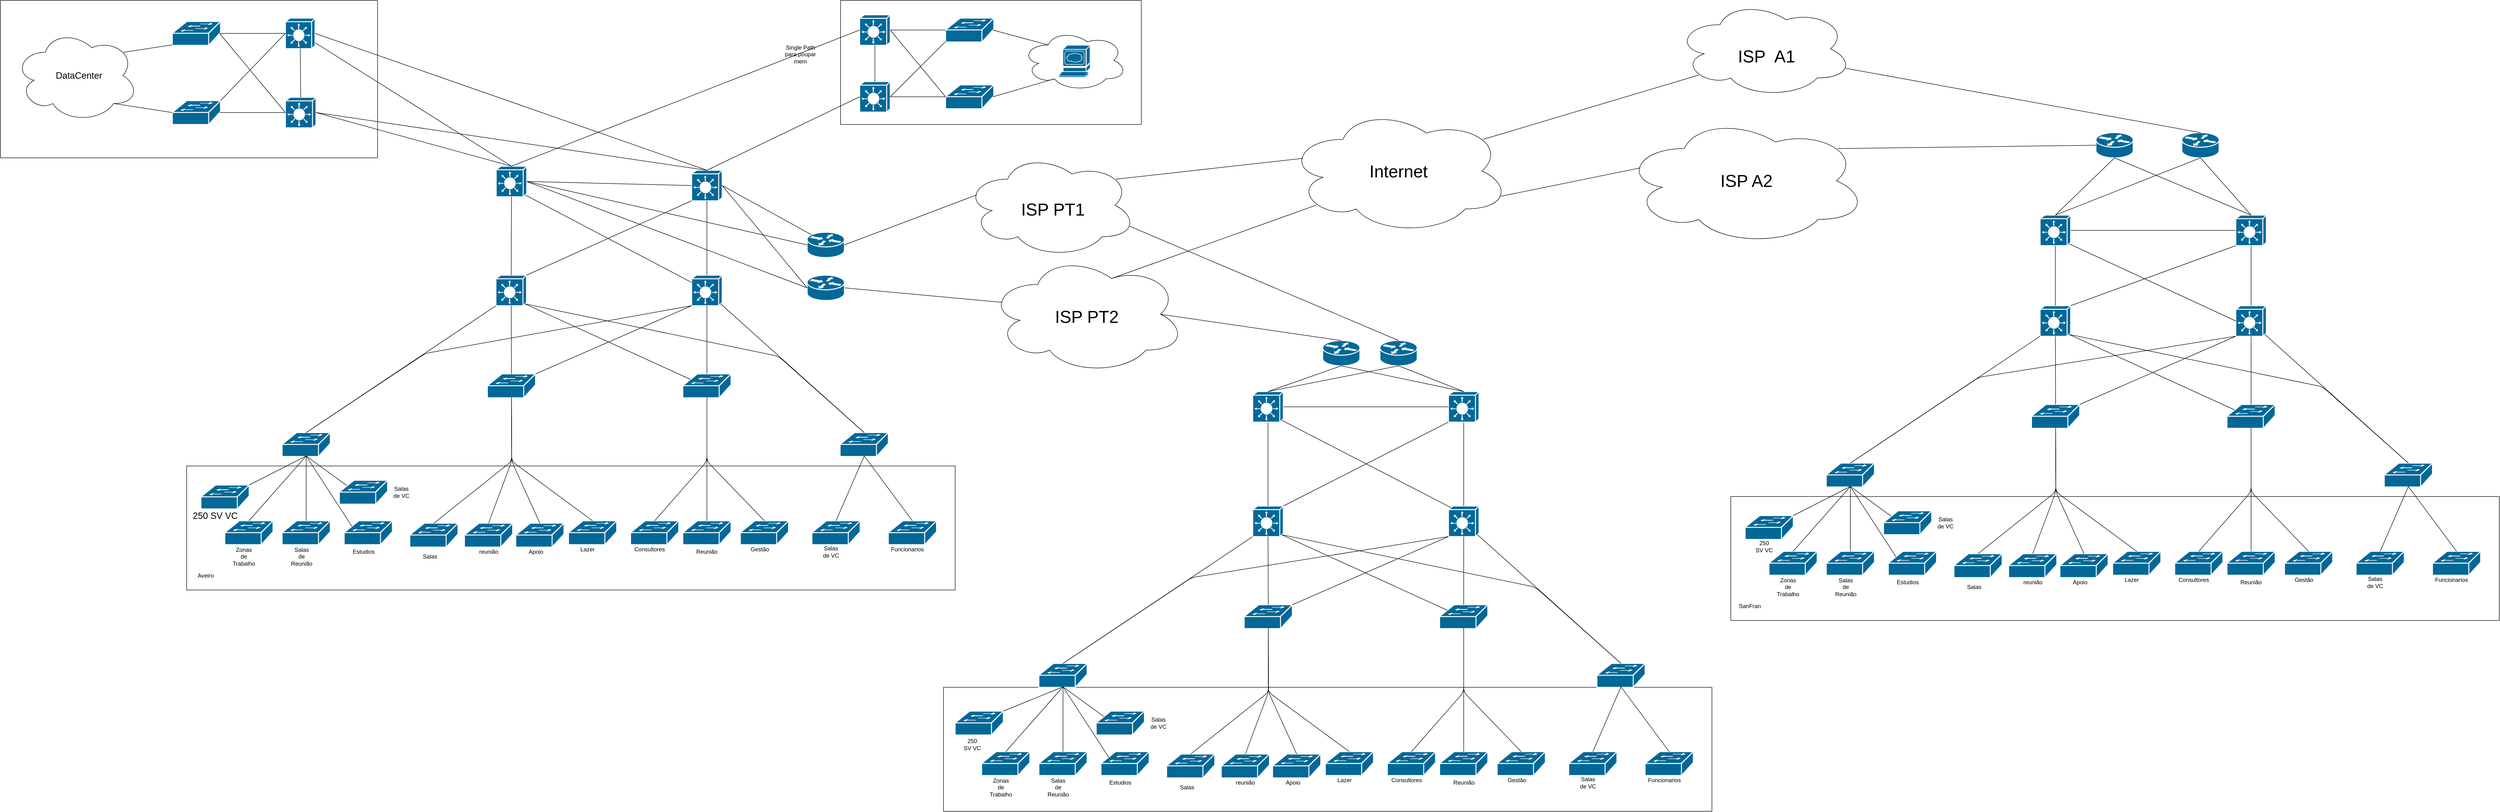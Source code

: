 <mxfile version="14.6.9" type="device"><diagram name="Page-1" id="c37626ed-c26b-45fb-9056-f9ebc6bb27b6"><mxGraphModel dx="2916" dy="1250" grid="1" gridSize="10" guides="1" tooltips="1" connect="1" arrows="1" fold="1" page="1" pageScale="1" pageWidth="1100" pageHeight="850" background="#ffffff" math="0" shadow="0"><root><mxCell id="0"/><mxCell id="1" parent="0"/><mxCell id="W80wXzij4e-D8zAqt8v8-1" value="" style="group" parent="1" vertex="1" connectable="0"><mxGeometry x="-1680" y="-720" width="790" height="330" as="geometry"/></mxCell><mxCell id="1Sjw8f_JzYsY6ba-AUsN-282" value="" style="rounded=0;whiteSpace=wrap;html=1;" parent="W80wXzij4e-D8zAqt8v8-1" vertex="1"><mxGeometry width="790" height="330" as="geometry"/></mxCell><mxCell id="1Sjw8f_JzYsY6ba-AUsN-283" value="" style="shape=mxgraph.cisco.switches.layer_3_switch;html=1;pointerEvents=1;dashed=0;fillColor=#036897;strokeColor=#ffffff;strokeWidth=2;verticalLabelPosition=bottom;verticalAlign=top;align=center;outlineConnect=0;" parent="W80wXzij4e-D8zAqt8v8-1" vertex="1"><mxGeometry x="597" y="203" width="64" height="64" as="geometry"/></mxCell><mxCell id="1Sjw8f_JzYsY6ba-AUsN-284" value="" style="shape=mxgraph.cisco.switches.layer_3_switch;html=1;pointerEvents=1;dashed=0;fillColor=#036897;strokeColor=#ffffff;strokeWidth=2;verticalLabelPosition=bottom;verticalAlign=top;align=center;outlineConnect=0;" parent="W80wXzij4e-D8zAqt8v8-1" vertex="1"><mxGeometry x="597" y="37" width="62" height="64" as="geometry"/></mxCell><mxCell id="1Sjw8f_JzYsY6ba-AUsN-285" value="" style="shape=mxgraph.cisco.switches.workgroup_switch;html=1;pointerEvents=1;dashed=0;fillColor=#036897;strokeColor=#ffffff;strokeWidth=2;verticalLabelPosition=bottom;verticalAlign=top;align=center;outlineConnect=0;" parent="W80wXzij4e-D8zAqt8v8-1" vertex="1"><mxGeometry x="360" y="210" width="101" height="50" as="geometry"/></mxCell><mxCell id="1Sjw8f_JzYsY6ba-AUsN-286" value="" style="shape=mxgraph.cisco.switches.workgroup_switch;html=1;pointerEvents=1;dashed=0;fillColor=#036897;strokeColor=#ffffff;strokeWidth=2;verticalLabelPosition=bottom;verticalAlign=top;align=center;outlineConnect=0;" parent="W80wXzij4e-D8zAqt8v8-1" vertex="1"><mxGeometry x="360" y="44" width="101" height="50" as="geometry"/></mxCell><mxCell id="1Sjw8f_JzYsY6ba-AUsN-287" value="" style="endArrow=none;html=1;exitX=0.5;exitY=0;exitDx=0;exitDy=0;exitPerimeter=0;entryX=0.5;entryY=1;entryDx=0;entryDy=0;entryPerimeter=0;" parent="W80wXzij4e-D8zAqt8v8-1" source="1Sjw8f_JzYsY6ba-AUsN-283" target="1Sjw8f_JzYsY6ba-AUsN-284" edge="1"><mxGeometry width="50" height="50" relative="1" as="geometry"><mxPoint x="999" y="110" as="sourcePoint"/><mxPoint x="1049" y="60" as="targetPoint"/></mxGeometry></mxCell><mxCell id="1Sjw8f_JzYsY6ba-AUsN-288" value="" style="endArrow=none;html=1;entryX=0;entryY=0.5;entryDx=0;entryDy=0;entryPerimeter=0;exitX=1;exitY=0;exitDx=0;exitDy=0;exitPerimeter=0;" parent="W80wXzij4e-D8zAqt8v8-1" source="1Sjw8f_JzYsY6ba-AUsN-285" target="1Sjw8f_JzYsY6ba-AUsN-284" edge="1"><mxGeometry width="50" height="50" relative="1" as="geometry"><mxPoint x="319" y="-40" as="sourcePoint"/><mxPoint x="369" y="-90" as="targetPoint"/></mxGeometry></mxCell><mxCell id="1Sjw8f_JzYsY6ba-AUsN-289" value="" style="endArrow=none;html=1;entryX=0.98;entryY=0.5;entryDx=0;entryDy=0;entryPerimeter=0;exitX=0;exitY=0.5;exitDx=0;exitDy=0;exitPerimeter=0;" parent="W80wXzij4e-D8zAqt8v8-1" source="1Sjw8f_JzYsY6ba-AUsN-283" target="1Sjw8f_JzYsY6ba-AUsN-286" edge="1"><mxGeometry width="50" height="50" relative="1" as="geometry"><mxPoint x="709" y="220" as="sourcePoint"/><mxPoint x="759" y="170" as="targetPoint"/></mxGeometry></mxCell><mxCell id="1Sjw8f_JzYsY6ba-AUsN-290" value="" style="endArrow=none;html=1;entryX=0.98;entryY=0.5;entryDx=0;entryDy=0;entryPerimeter=0;exitX=0;exitY=0.5;exitDx=0;exitDy=0;exitPerimeter=0;" parent="W80wXzij4e-D8zAqt8v8-1" source="1Sjw8f_JzYsY6ba-AUsN-284" target="1Sjw8f_JzYsY6ba-AUsN-286" edge="1"><mxGeometry width="50" height="50" relative="1" as="geometry"><mxPoint x="709" y="220" as="sourcePoint"/><mxPoint x="759" y="170" as="targetPoint"/></mxGeometry></mxCell><mxCell id="1Sjw8f_JzYsY6ba-AUsN-291" value="" style="endArrow=none;html=1;entryX=0.98;entryY=0.5;entryDx=0;entryDy=0;entryPerimeter=0;exitX=0;exitY=0.5;exitDx=0;exitDy=0;exitPerimeter=0;" parent="W80wXzij4e-D8zAqt8v8-1" source="1Sjw8f_JzYsY6ba-AUsN-283" target="1Sjw8f_JzYsY6ba-AUsN-285" edge="1"><mxGeometry width="50" height="50" relative="1" as="geometry"><mxPoint x="709" y="220" as="sourcePoint"/><mxPoint x="759" y="170" as="targetPoint"/></mxGeometry></mxCell><mxCell id="1Sjw8f_JzYsY6ba-AUsN-292" value="" style="ellipse;shape=cloud;whiteSpace=wrap;html=1;" parent="W80wXzij4e-D8zAqt8v8-1" vertex="1"><mxGeometry x="29" y="60" width="260" height="195" as="geometry"/></mxCell><mxCell id="1Sjw8f_JzYsY6ba-AUsN-293" value="" style="endArrow=none;html=1;entryX=0;entryY=0.98;entryDx=0;entryDy=0;entryPerimeter=0;exitX=0.88;exitY=0.25;exitDx=0;exitDy=0;exitPerimeter=0;" parent="W80wXzij4e-D8zAqt8v8-1" source="1Sjw8f_JzYsY6ba-AUsN-292" target="1Sjw8f_JzYsY6ba-AUsN-286" edge="1"><mxGeometry width="50" height="50" relative="1" as="geometry"><mxPoint x="709" y="220" as="sourcePoint"/><mxPoint x="759" y="170" as="targetPoint"/></mxGeometry></mxCell><mxCell id="1Sjw8f_JzYsY6ba-AUsN-294" value="" style="endArrow=none;html=1;entryX=0.8;entryY=0.8;entryDx=0;entryDy=0;entryPerimeter=0;exitX=0;exitY=0.5;exitDx=0;exitDy=0;exitPerimeter=0;" parent="W80wXzij4e-D8zAqt8v8-1" source="1Sjw8f_JzYsY6ba-AUsN-285" target="1Sjw8f_JzYsY6ba-AUsN-292" edge="1"><mxGeometry width="50" height="50" relative="1" as="geometry"><mxPoint x="709" y="220" as="sourcePoint"/><mxPoint x="759" y="170" as="targetPoint"/></mxGeometry></mxCell><mxCell id="1Sjw8f_JzYsY6ba-AUsN-295" value="&lt;font style=&quot;font-size: 19px&quot;&gt;DataCenter&lt;/font&gt;" style="text;html=1;strokeColor=none;fillColor=none;align=center;verticalAlign=middle;whiteSpace=wrap;rounded=0;" parent="W80wXzij4e-D8zAqt8v8-1" vertex="1"><mxGeometry x="120" y="147.5" width="89" height="20" as="geometry"/></mxCell><mxCell id="1Sjw8f_JzYsY6ba-AUsN-272" value="" style="group" parent="1" vertex="1" connectable="0"><mxGeometry x="-69" y="-720" width="779" height="260" as="geometry"/></mxCell><mxCell id="1Sjw8f_JzYsY6ba-AUsN-62" value="" style="group" parent="1Sjw8f_JzYsY6ba-AUsN-272" vertex="1" connectable="0"><mxGeometry x="149" width="630" height="260" as="geometry"/></mxCell><mxCell id="vEtxthNGgVKiSMupxck--25" value="" style="rounded=0;whiteSpace=wrap;html=1;" parent="1Sjw8f_JzYsY6ba-AUsN-62" vertex="1"><mxGeometry width="630" height="260" as="geometry"/></mxCell><mxCell id="vEtxthNGgVKiSMupxck--2" value="" style="shape=mxgraph.cisco.switches.layer_3_switch;html=1;pointerEvents=1;dashed=0;fillColor=#036897;strokeColor=#ffffff;strokeWidth=2;verticalLabelPosition=bottom;verticalAlign=top;align=center;outlineConnect=0;" parent="1Sjw8f_JzYsY6ba-AUsN-62" vertex="1"><mxGeometry x="40" y="170" width="64" height="64" as="geometry"/></mxCell><mxCell id="vEtxthNGgVKiSMupxck--27" value="" style="shape=mxgraph.cisco.switches.layer_3_switch;html=1;pointerEvents=1;dashed=0;fillColor=#036897;strokeColor=#ffffff;strokeWidth=2;verticalLabelPosition=bottom;verticalAlign=top;align=center;outlineConnect=0;" parent="1Sjw8f_JzYsY6ba-AUsN-62" vertex="1"><mxGeometry x="40" y="30" width="64" height="64" as="geometry"/></mxCell><mxCell id="vEtxthNGgVKiSMupxck--34" value="" style="shape=mxgraph.cisco.switches.workgroup_switch;html=1;pointerEvents=1;dashed=0;fillColor=#036897;strokeColor=#ffffff;strokeWidth=2;verticalLabelPosition=bottom;verticalAlign=top;align=center;outlineConnect=0;" parent="1Sjw8f_JzYsY6ba-AUsN-62" vertex="1"><mxGeometry x="220" y="37" width="101" height="50" as="geometry"/></mxCell><mxCell id="vEtxthNGgVKiSMupxck--35" value="" style="shape=mxgraph.cisco.switches.workgroup_switch;html=1;pointerEvents=1;dashed=0;fillColor=#036897;strokeColor=#ffffff;strokeWidth=2;verticalLabelPosition=bottom;verticalAlign=top;align=center;outlineConnect=0;" parent="1Sjw8f_JzYsY6ba-AUsN-62" vertex="1"><mxGeometry x="220" y="177" width="101" height="50" as="geometry"/></mxCell><mxCell id="vEtxthNGgVKiSMupxck--36" value="" style="endArrow=none;html=1;entryX=0.5;entryY=1;entryDx=0;entryDy=0;entryPerimeter=0;exitX=0.5;exitY=0;exitDx=0;exitDy=0;exitPerimeter=0;" parent="1Sjw8f_JzYsY6ba-AUsN-62" source="vEtxthNGgVKiSMupxck--2" target="vEtxthNGgVKiSMupxck--27" edge="1"><mxGeometry width="50" height="50" relative="1" as="geometry"><mxPoint x="100" y="330" as="sourcePoint"/><mxPoint x="150" y="280" as="targetPoint"/></mxGeometry></mxCell><mxCell id="vEtxthNGgVKiSMupxck--38" value="" style="endArrow=none;html=1;entryX=0;entryY=0.5;entryDx=0;entryDy=0;entryPerimeter=0;exitX=1;exitY=0.5;exitDx=0;exitDy=0;exitPerimeter=0;" parent="1Sjw8f_JzYsY6ba-AUsN-62" source="vEtxthNGgVKiSMupxck--27" target="vEtxthNGgVKiSMupxck--35" edge="1"><mxGeometry width="50" height="50" relative="1" as="geometry"><mxPoint x="100" y="330" as="sourcePoint"/><mxPoint x="150" y="280" as="targetPoint"/></mxGeometry></mxCell><mxCell id="vEtxthNGgVKiSMupxck--39" value="" style="endArrow=none;html=1;entryX=0;entryY=0.98;entryDx=0;entryDy=0;entryPerimeter=0;exitX=1;exitY=0.5;exitDx=0;exitDy=0;exitPerimeter=0;" parent="1Sjw8f_JzYsY6ba-AUsN-62" source="vEtxthNGgVKiSMupxck--2" target="vEtxthNGgVKiSMupxck--34" edge="1"><mxGeometry width="50" height="50" relative="1" as="geometry"><mxPoint x="100" y="330" as="sourcePoint"/><mxPoint x="150" y="280" as="targetPoint"/></mxGeometry></mxCell><mxCell id="vEtxthNGgVKiSMupxck--40" value="" style="endArrow=none;html=1;exitX=1;exitY=0.5;exitDx=0;exitDy=0;exitPerimeter=0;entryX=0;entryY=0.5;entryDx=0;entryDy=0;entryPerimeter=0;" parent="1Sjw8f_JzYsY6ba-AUsN-62" source="vEtxthNGgVKiSMupxck--2" target="vEtxthNGgVKiSMupxck--35" edge="1"><mxGeometry width="50" height="50" relative="1" as="geometry"><mxPoint x="130" y="199" as="sourcePoint"/><mxPoint x="180" y="149" as="targetPoint"/></mxGeometry></mxCell><mxCell id="vEtxthNGgVKiSMupxck--41" value="" style="endArrow=none;html=1;entryX=0;entryY=0.5;entryDx=0;entryDy=0;entryPerimeter=0;exitX=1;exitY=0.5;exitDx=0;exitDy=0;exitPerimeter=0;" parent="1Sjw8f_JzYsY6ba-AUsN-62" source="vEtxthNGgVKiSMupxck--27" target="vEtxthNGgVKiSMupxck--34" edge="1"><mxGeometry width="50" height="50" relative="1" as="geometry"><mxPoint x="100" y="100" as="sourcePoint"/><mxPoint x="150" y="50" as="targetPoint"/></mxGeometry></mxCell><mxCell id="vEtxthNGgVKiSMupxck--43" value="" style="ellipse;shape=cloud;whiteSpace=wrap;html=1;" parent="1Sjw8f_JzYsY6ba-AUsN-62" vertex="1"><mxGeometry x="380" y="61" width="220" height="129" as="geometry"/></mxCell><mxCell id="vEtxthNGgVKiSMupxck--44" value="" style="endArrow=none;html=1;entryX=0.98;entryY=0.5;entryDx=0;entryDy=0;entryPerimeter=0;exitX=0.25;exitY=0.25;exitDx=0;exitDy=0;exitPerimeter=0;" parent="1Sjw8f_JzYsY6ba-AUsN-62" source="vEtxthNGgVKiSMupxck--43" target="vEtxthNGgVKiSMupxck--34" edge="1"><mxGeometry width="50" height="50" relative="1" as="geometry"><mxPoint x="100" y="330" as="sourcePoint"/><mxPoint x="150" y="280" as="targetPoint"/></mxGeometry></mxCell><mxCell id="vEtxthNGgVKiSMupxck--45" value="" style="endArrow=none;html=1;entryX=0.31;entryY=0.8;entryDx=0;entryDy=0;entryPerimeter=0;exitX=0.98;exitY=0.5;exitDx=0;exitDy=0;exitPerimeter=0;" parent="1Sjw8f_JzYsY6ba-AUsN-62" source="vEtxthNGgVKiSMupxck--35" target="vEtxthNGgVKiSMupxck--43" edge="1"><mxGeometry width="50" height="50" relative="1" as="geometry"><mxPoint x="390" y="230" as="sourcePoint"/><mxPoint x="440" y="180" as="targetPoint"/></mxGeometry></mxCell><mxCell id="vEtxthNGgVKiSMupxck--46" value="" style="shape=mxgraph.cisco.servers.www_server;html=1;pointerEvents=1;dashed=0;fillColor=#036897;strokeColor=#ffffff;strokeWidth=2;verticalLabelPosition=bottom;verticalAlign=top;align=center;outlineConnect=0;" parent="1Sjw8f_JzYsY6ba-AUsN-62" vertex="1"><mxGeometry x="457" y="94" width="66" height="67" as="geometry"/></mxCell><mxCell id="1Sjw8f_JzYsY6ba-AUsN-144" value="&lt;div&gt;Single Path para poupar mem&lt;/div&gt;" style="text;html=1;strokeColor=none;fillColor=none;align=center;verticalAlign=middle;whiteSpace=wrap;rounded=0;" parent="1Sjw8f_JzYsY6ba-AUsN-272" vertex="1"><mxGeometry x="30" y="90" width="70" height="46" as="geometry"/></mxCell><mxCell id="vEtxthNGgVKiSMupxck--1" value="" style="shape=mxgraph.cisco.routers.router;html=1;pointerEvents=1;dashed=0;fillColor=#036897;strokeColor=#ffffff;strokeWidth=2;verticalLabelPosition=bottom;verticalAlign=top;align=center;outlineConnect=0;" parent="1" vertex="1"><mxGeometry x="2710" y="-443" width="78" height="53" as="geometry"/></mxCell><mxCell id="vEtxthNGgVKiSMupxck--15" value="Lisboa" style="text;html=1;strokeColor=none;fillColor=none;align=center;verticalAlign=middle;whiteSpace=wrap;rounded=0;" parent="1" vertex="1"><mxGeometry x="320" y="820" width="40" height="20" as="geometry"/></mxCell><mxCell id="1Sjw8f_JzYsY6ba-AUsN-1" value="" style="shape=mxgraph.cisco.switches.layer_3_switch;html=1;pointerEvents=1;dashed=0;fillColor=#036897;strokeColor=#ffffff;strokeWidth=2;verticalLabelPosition=bottom;verticalAlign=top;align=center;outlineConnect=0;" parent="1" vertex="1"><mxGeometry x="-641.5" y="-372.5" width="64" height="64" as="geometry"/></mxCell><mxCell id="1Sjw8f_JzYsY6ba-AUsN-6" value="" style="shape=mxgraph.cisco.switches.layer_3_switch;html=1;pointerEvents=1;dashed=0;fillColor=#036897;strokeColor=#ffffff;strokeWidth=2;verticalLabelPosition=bottom;verticalAlign=top;align=center;outlineConnect=0;" parent="1" vertex="1"><mxGeometry x="-232" y="-364" width="64" height="64" as="geometry"/></mxCell><mxCell id="1Sjw8f_JzYsY6ba-AUsN-142" value="" style="endArrow=none;html=1;entryX=0;entryY=0.5;entryDx=0;entryDy=0;entryPerimeter=0;exitX=0.5;exitY=0;exitDx=0;exitDy=0;exitPerimeter=0;" parent="1" source="1Sjw8f_JzYsY6ba-AUsN-1" target="vEtxthNGgVKiSMupxck--27" edge="1"><mxGeometry width="50" height="50" relative="1" as="geometry"><mxPoint x="1480" y="-100" as="sourcePoint"/><mxPoint x="1530" y="-150" as="targetPoint"/><Array as="points"/></mxGeometry></mxCell><mxCell id="1Sjw8f_JzYsY6ba-AUsN-143" value="" style="endArrow=none;html=1;entryX=0;entryY=0.5;entryDx=0;entryDy=0;entryPerimeter=0;exitX=0.5;exitY=0;exitDx=0;exitDy=0;exitPerimeter=0;" parent="1" source="1Sjw8f_JzYsY6ba-AUsN-6" target="vEtxthNGgVKiSMupxck--2" edge="1"><mxGeometry width="50" height="50" relative="1" as="geometry"><mxPoint x="1480" y="-100" as="sourcePoint"/><mxPoint x="1530" y="-150" as="targetPoint"/><Array as="points"/></mxGeometry></mxCell><mxCell id="1Sjw8f_JzYsY6ba-AUsN-147" value="" style="endArrow=none;html=1;entryX=1;entryY=0.5;entryDx=0;entryDy=0;entryPerimeter=0;exitX=0;exitY=0.5;exitDx=0;exitDy=0;exitPerimeter=0;" parent="1" source="1Sjw8f_JzYsY6ba-AUsN-6" target="1Sjw8f_JzYsY6ba-AUsN-1" edge="1"><mxGeometry width="50" height="50" relative="1" as="geometry"><mxPoint x="1480" y="160" as="sourcePoint"/><mxPoint x="1530" y="110" as="targetPoint"/></mxGeometry></mxCell><mxCell id="1Sjw8f_JzYsY6ba-AUsN-154" value="" style="rounded=0;whiteSpace=wrap;html=1;" parent="1" vertex="1"><mxGeometry x="-1290" y="256" width="1610" height="260" as="geometry"/></mxCell><mxCell id="1Sjw8f_JzYsY6ba-AUsN-155" value="" style="shape=mxgraph.cisco.switches.workgroup_switch;html=1;pointerEvents=1;dashed=0;fillColor=#036897;strokeColor=#ffffff;strokeWidth=2;verticalLabelPosition=bottom;verticalAlign=top;align=center;outlineConnect=0;" parent="1" vertex="1"><mxGeometry x="-1260" y="296" width="101" height="50" as="geometry"/></mxCell><mxCell id="1Sjw8f_JzYsY6ba-AUsN-156" value="" style="shape=mxgraph.cisco.switches.workgroup_switch;html=1;pointerEvents=1;dashed=0;fillColor=#036897;strokeColor=#ffffff;strokeWidth=2;verticalLabelPosition=bottom;verticalAlign=top;align=center;outlineConnect=0;" parent="1" vertex="1"><mxGeometry x="-1210" y="371" width="101" height="50" as="geometry"/></mxCell><mxCell id="1Sjw8f_JzYsY6ba-AUsN-157" value="" style="shape=mxgraph.cisco.switches.workgroup_switch;html=1;pointerEvents=1;dashed=0;fillColor=#036897;strokeColor=#ffffff;strokeWidth=2;verticalLabelPosition=bottom;verticalAlign=top;align=center;outlineConnect=0;" parent="1" vertex="1"><mxGeometry x="-1090" y="371" width="101" height="50" as="geometry"/></mxCell><mxCell id="1Sjw8f_JzYsY6ba-AUsN-158" value="" style="shape=mxgraph.cisco.switches.workgroup_switch;html=1;pointerEvents=1;dashed=0;fillColor=#036897;strokeColor=#ffffff;strokeWidth=2;verticalLabelPosition=bottom;verticalAlign=top;align=center;outlineConnect=0;" parent="1" vertex="1"><mxGeometry x="-960" y="371" width="101" height="50" as="geometry"/></mxCell><mxCell id="1Sjw8f_JzYsY6ba-AUsN-159" value="Aveiro" style="text;html=1;strokeColor=none;fillColor=none;align=center;verticalAlign=middle;whiteSpace=wrap;rounded=0;" parent="1" vertex="1"><mxGeometry x="-1270" y="476" width="40" height="20" as="geometry"/></mxCell><mxCell id="1Sjw8f_JzYsY6ba-AUsN-160" value="" style="shape=mxgraph.cisco.switches.layer_3_switch;html=1;pointerEvents=1;dashed=0;fillColor=#036897;strokeColor=#ffffff;strokeWidth=2;verticalLabelPosition=bottom;verticalAlign=top;align=center;outlineConnect=0;" parent="1" vertex="1"><mxGeometry x="-232" y="-144" width="64" height="64" as="geometry"/></mxCell><mxCell id="1Sjw8f_JzYsY6ba-AUsN-161" value="" style="shape=mxgraph.cisco.switches.layer_3_switch;html=1;pointerEvents=1;dashed=0;fillColor=#036897;strokeColor=#ffffff;strokeWidth=2;verticalLabelPosition=bottom;verticalAlign=top;align=center;outlineConnect=0;" parent="1" vertex="1"><mxGeometry x="-642" y="-144" width="64" height="64" as="geometry"/></mxCell><mxCell id="1Sjw8f_JzYsY6ba-AUsN-162" value="" style="shape=mxgraph.cisco.switches.workgroup_switch;html=1;pointerEvents=1;dashed=0;fillColor=#036897;strokeColor=#ffffff;strokeWidth=2;verticalLabelPosition=bottom;verticalAlign=top;align=center;outlineConnect=0;" parent="1" vertex="1"><mxGeometry x="-1090" y="186" width="101" height="50" as="geometry"/></mxCell><mxCell id="1Sjw8f_JzYsY6ba-AUsN-163" value="" style="shape=mxgraph.cisco.switches.workgroup_switch;html=1;pointerEvents=1;dashed=0;fillColor=#036897;strokeColor=#ffffff;strokeWidth=2;verticalLabelPosition=bottom;verticalAlign=top;align=center;outlineConnect=0;" parent="1" vertex="1"><mxGeometry x="-660" y="63" width="101" height="50" as="geometry"/></mxCell><mxCell id="1Sjw8f_JzYsY6ba-AUsN-164" value="" style="endArrow=none;html=1;exitX=1;exitY=0;exitDx=0;exitDy=0;exitPerimeter=0;entryX=0.5;entryY=0.98;entryDx=0;entryDy=0;entryPerimeter=0;" parent="1" source="1Sjw8f_JzYsY6ba-AUsN-155" target="1Sjw8f_JzYsY6ba-AUsN-162" edge="1"><mxGeometry width="50" height="50" relative="1" as="geometry"><mxPoint x="-700" y="26" as="sourcePoint"/><mxPoint x="-650" y="-24" as="targetPoint"/></mxGeometry></mxCell><mxCell id="1Sjw8f_JzYsY6ba-AUsN-165" value="" style="endArrow=none;html=1;entryX=0.5;entryY=0.98;entryDx=0;entryDy=0;entryPerimeter=0;exitX=0.5;exitY=0;exitDx=0;exitDy=0;exitPerimeter=0;" parent="1" source="1Sjw8f_JzYsY6ba-AUsN-156" target="1Sjw8f_JzYsY6ba-AUsN-162" edge="1"><mxGeometry width="50" height="50" relative="1" as="geometry"><mxPoint x="-1000" y="106" as="sourcePoint"/><mxPoint x="-950" y="56" as="targetPoint"/></mxGeometry></mxCell><mxCell id="1Sjw8f_JzYsY6ba-AUsN-166" value="" style="endArrow=none;html=1;entryX=0.5;entryY=0.98;entryDx=0;entryDy=0;entryPerimeter=0;exitX=0.5;exitY=0;exitDx=0;exitDy=0;exitPerimeter=0;" parent="1" source="1Sjw8f_JzYsY6ba-AUsN-157" target="1Sjw8f_JzYsY6ba-AUsN-162" edge="1"><mxGeometry width="50" height="50" relative="1" as="geometry"><mxPoint x="-850" y="126" as="sourcePoint"/><mxPoint x="-890" y="136" as="targetPoint"/></mxGeometry></mxCell><mxCell id="1Sjw8f_JzYsY6ba-AUsN-167" value="" style="endArrow=none;html=1;entryX=0.16;entryY=0.23;entryDx=0;entryDy=0;entryPerimeter=0;exitX=0.5;exitY=0.98;exitDx=0;exitDy=0;exitPerimeter=0;" parent="1" source="1Sjw8f_JzYsY6ba-AUsN-162" target="1Sjw8f_JzYsY6ba-AUsN-158" edge="1"><mxGeometry width="50" height="50" relative="1" as="geometry"><mxPoint x="-1050" y="126" as="sourcePoint"/><mxPoint x="-1000" y="76" as="targetPoint"/></mxGeometry></mxCell><mxCell id="1Sjw8f_JzYsY6ba-AUsN-168" value="" style="shape=mxgraph.cisco.switches.workgroup_switch;html=1;pointerEvents=1;dashed=0;fillColor=#036897;strokeColor=#ffffff;strokeWidth=2;verticalLabelPosition=bottom;verticalAlign=top;align=center;outlineConnect=0;" parent="1" vertex="1"><mxGeometry x="-708" y="376" width="101" height="50" as="geometry"/></mxCell><mxCell id="1Sjw8f_JzYsY6ba-AUsN-169" value="" style="shape=mxgraph.cisco.switches.workgroup_switch;html=1;pointerEvents=1;dashed=0;fillColor=#036897;strokeColor=#ffffff;strokeWidth=2;verticalLabelPosition=bottom;verticalAlign=top;align=center;outlineConnect=0;" parent="1" vertex="1"><mxGeometry x="-822.5" y="376" width="101" height="50" as="geometry"/></mxCell><mxCell id="1Sjw8f_JzYsY6ba-AUsN-170" value="" style="shape=mxgraph.cisco.switches.workgroup_switch;html=1;pointerEvents=1;dashed=0;fillColor=#036897;strokeColor=#ffffff;strokeWidth=2;verticalLabelPosition=bottom;verticalAlign=top;align=center;outlineConnect=0;" parent="1" vertex="1"><mxGeometry x="-970" y="286" width="101" height="50" as="geometry"/></mxCell><mxCell id="1Sjw8f_JzYsY6ba-AUsN-171" value="" style="shape=mxgraph.cisco.switches.workgroup_switch;html=1;pointerEvents=1;dashed=0;fillColor=#036897;strokeColor=#ffffff;strokeWidth=2;verticalLabelPosition=bottom;verticalAlign=top;align=center;outlineConnect=0;" parent="1" vertex="1"><mxGeometry x="-600.5" y="376" width="101" height="50" as="geometry"/></mxCell><mxCell id="1Sjw8f_JzYsY6ba-AUsN-172" value="&lt;font style=&quot;font-size: 19px&quot;&gt;250 SV VC&lt;/font&gt;" style="text;html=1;strokeColor=none;fillColor=none;align=center;verticalAlign=middle;whiteSpace=wrap;rounded=0;" parent="1" vertex="1"><mxGeometry x="-1280" y="351" width="100" height="20" as="geometry"/></mxCell><mxCell id="1Sjw8f_JzYsY6ba-AUsN-173" value="Zonas de Trabalho" style="text;html=1;strokeColor=none;fillColor=none;align=center;verticalAlign=middle;whiteSpace=wrap;rounded=0;" parent="1" vertex="1"><mxGeometry x="-1190" y="436" width="40" height="20" as="geometry"/></mxCell><mxCell id="1Sjw8f_JzYsY6ba-AUsN-174" value="Salas de Reunião" style="text;html=1;strokeColor=none;fillColor=none;align=center;verticalAlign=middle;whiteSpace=wrap;rounded=0;" parent="1" vertex="1"><mxGeometry x="-1069.5" y="436" width="40" height="20" as="geometry"/></mxCell><mxCell id="1Sjw8f_JzYsY6ba-AUsN-175" value="Estudios" style="text;html=1;strokeColor=none;fillColor=none;align=center;verticalAlign=middle;whiteSpace=wrap;rounded=0;" parent="1" vertex="1"><mxGeometry x="-939.5" y="426" width="40" height="20" as="geometry"/></mxCell><mxCell id="1Sjw8f_JzYsY6ba-AUsN-176" value="Salas de VC" style="text;html=1;strokeColor=none;fillColor=none;align=center;verticalAlign=middle;whiteSpace=wrap;rounded=0;" parent="1" vertex="1"><mxGeometry x="-860" y="301" width="40" height="20" as="geometry"/></mxCell><mxCell id="1Sjw8f_JzYsY6ba-AUsN-177" value="" style="endArrow=none;html=1;entryX=0.5;entryY=0.98;entryDx=0;entryDy=0;entryPerimeter=0;exitX=0.16;exitY=0.23;exitDx=0;exitDy=0;exitPerimeter=0;" parent="1" source="1Sjw8f_JzYsY6ba-AUsN-170" target="1Sjw8f_JzYsY6ba-AUsN-162" edge="1"><mxGeometry width="50" height="50" relative="1" as="geometry"><mxPoint x="-620" y="176" as="sourcePoint"/><mxPoint x="-570" y="126" as="targetPoint"/></mxGeometry></mxCell><mxCell id="1Sjw8f_JzYsY6ba-AUsN-178" value="" style="endArrow=none;html=1;entryX=0.5;entryY=0.98;entryDx=0;entryDy=0;entryPerimeter=0;exitX=0.5;exitY=0;exitDx=0;exitDy=0;exitPerimeter=0;" parent="1" source="1Sjw8f_JzYsY6ba-AUsN-171" target="1Sjw8f_JzYsY6ba-AUsN-163" edge="1"><mxGeometry width="50" height="50" relative="1" as="geometry"><mxPoint x="-990" y="106" as="sourcePoint"/><mxPoint x="-940" y="56" as="targetPoint"/><Array as="points"><mxPoint x="-609" y="246"/></Array></mxGeometry></mxCell><mxCell id="1Sjw8f_JzYsY6ba-AUsN-179" value="" style="endArrow=none;html=1;exitX=0.5;exitY=0;exitDx=0;exitDy=0;exitPerimeter=0;entryX=0.5;entryY=0.98;entryDx=0;entryDy=0;entryPerimeter=0;" parent="1" source="1Sjw8f_JzYsY6ba-AUsN-169" target="1Sjw8f_JzYsY6ba-AUsN-163" edge="1"><mxGeometry width="50" height="50" relative="1" as="geometry"><mxPoint x="-710" y="196" as="sourcePoint"/><mxPoint x="-660" y="146" as="targetPoint"/><Array as="points"><mxPoint x="-609" y="246"/></Array></mxGeometry></mxCell><mxCell id="1Sjw8f_JzYsY6ba-AUsN-180" value="" style="endArrow=none;html=1;entryX=0.5;entryY=0.98;entryDx=0;entryDy=0;entryPerimeter=0;exitX=0.5;exitY=0;exitDx=0;exitDy=0;exitPerimeter=0;" parent="1" source="1Sjw8f_JzYsY6ba-AUsN-168" target="1Sjw8f_JzYsY6ba-AUsN-163" edge="1"><mxGeometry width="50" height="50" relative="1" as="geometry"><mxPoint x="-750" y="136" as="sourcePoint"/><mxPoint x="-700" y="86" as="targetPoint"/><Array as="points"><mxPoint x="-609" y="246"/></Array></mxGeometry></mxCell><mxCell id="1Sjw8f_JzYsY6ba-AUsN-181" value="Salas" style="text;html=1;strokeColor=none;fillColor=none;align=center;verticalAlign=middle;whiteSpace=wrap;rounded=0;" parent="1" vertex="1"><mxGeometry x="-800" y="436" width="40" height="20" as="geometry"/></mxCell><mxCell id="1Sjw8f_JzYsY6ba-AUsN-182" value="reunião" style="text;html=1;strokeColor=none;fillColor=none;align=center;verticalAlign=middle;whiteSpace=wrap;rounded=0;" parent="1" vertex="1"><mxGeometry x="-677.5" y="426" width="40" height="20" as="geometry"/></mxCell><mxCell id="1Sjw8f_JzYsY6ba-AUsN-183" value="Apoio" style="text;html=1;strokeColor=none;fillColor=none;align=center;verticalAlign=middle;whiteSpace=wrap;rounded=0;" parent="1" vertex="1"><mxGeometry x="-578" y="426" width="40" height="20" as="geometry"/></mxCell><mxCell id="1Sjw8f_JzYsY6ba-AUsN-184" value="Lazer" style="text;html=1;strokeColor=none;fillColor=none;align=center;verticalAlign=middle;whiteSpace=wrap;rounded=0;" parent="1" vertex="1"><mxGeometry x="-470" y="421" width="40" height="20" as="geometry"/></mxCell><mxCell id="1Sjw8f_JzYsY6ba-AUsN-185" value="" style="shape=mxgraph.cisco.switches.workgroup_switch;html=1;pointerEvents=1;dashed=0;fillColor=#036897;strokeColor=#ffffff;strokeWidth=2;verticalLabelPosition=bottom;verticalAlign=top;align=center;outlineConnect=0;" parent="1" vertex="1"><mxGeometry x="-490" y="371" width="101" height="50" as="geometry"/></mxCell><mxCell id="1Sjw8f_JzYsY6ba-AUsN-186" value="" style="endArrow=none;html=1;entryX=0.5;entryY=0.98;entryDx=0;entryDy=0;entryPerimeter=0;exitX=0.5;exitY=0;exitDx=0;exitDy=0;exitPerimeter=0;" parent="1" source="1Sjw8f_JzYsY6ba-AUsN-185" target="1Sjw8f_JzYsY6ba-AUsN-163" edge="1"><mxGeometry width="50" height="50" relative="1" as="geometry"><mxPoint x="-710" y="196" as="sourcePoint"/><mxPoint x="-660" y="146" as="targetPoint"/><Array as="points"><mxPoint x="-609" y="246"/></Array></mxGeometry></mxCell><mxCell id="1Sjw8f_JzYsY6ba-AUsN-187" value="" style="shape=mxgraph.cisco.switches.workgroup_switch;html=1;pointerEvents=1;dashed=0;fillColor=#036897;strokeColor=#ffffff;strokeWidth=2;verticalLabelPosition=bottom;verticalAlign=top;align=center;outlineConnect=0;" parent="1" vertex="1"><mxGeometry x="-130" y="371" width="101" height="50" as="geometry"/></mxCell><mxCell id="1Sjw8f_JzYsY6ba-AUsN-188" value="" style="shape=mxgraph.cisco.switches.workgroup_switch;html=1;pointerEvents=1;dashed=0;fillColor=#036897;strokeColor=#ffffff;strokeWidth=2;verticalLabelPosition=bottom;verticalAlign=top;align=center;outlineConnect=0;" parent="1" vertex="1"><mxGeometry x="79" y="186" width="101" height="50" as="geometry"/></mxCell><mxCell id="1Sjw8f_JzYsY6ba-AUsN-189" value="" style="shape=mxgraph.cisco.switches.workgroup_switch;html=1;pointerEvents=1;dashed=0;fillColor=#036897;strokeColor=#ffffff;strokeWidth=2;verticalLabelPosition=bottom;verticalAlign=top;align=center;outlineConnect=0;" parent="1" vertex="1"><mxGeometry x="-250.5" y="63" width="101" height="50" as="geometry"/></mxCell><mxCell id="1Sjw8f_JzYsY6ba-AUsN-190" value="" style="shape=mxgraph.cisco.switches.workgroup_switch;html=1;pointerEvents=1;dashed=0;fillColor=#036897;strokeColor=#ffffff;strokeWidth=2;verticalLabelPosition=bottom;verticalAlign=top;align=center;outlineConnect=0;" parent="1" vertex="1"><mxGeometry x="20" y="371" width="101" height="50" as="geometry"/></mxCell><mxCell id="1Sjw8f_JzYsY6ba-AUsN-191" value="" style="shape=mxgraph.cisco.switches.workgroup_switch;html=1;pointerEvents=1;dashed=0;fillColor=#036897;strokeColor=#ffffff;strokeWidth=2;verticalLabelPosition=bottom;verticalAlign=top;align=center;outlineConnect=0;" parent="1" vertex="1"><mxGeometry x="-250.5" y="371" width="101" height="50" as="geometry"/></mxCell><mxCell id="1Sjw8f_JzYsY6ba-AUsN-192" value="" style="shape=mxgraph.cisco.switches.workgroup_switch;html=1;pointerEvents=1;dashed=0;fillColor=#036897;strokeColor=#ffffff;strokeWidth=2;verticalLabelPosition=bottom;verticalAlign=top;align=center;outlineConnect=0;" parent="1" vertex="1"><mxGeometry x="-360" y="371" width="101" height="50" as="geometry"/></mxCell><mxCell id="1Sjw8f_JzYsY6ba-AUsN-193" value="" style="endArrow=none;html=1;entryX=0.5;entryY=0.98;entryDx=0;entryDy=0;entryPerimeter=0;exitX=0.5;exitY=0;exitDx=0;exitDy=0;exitPerimeter=0;" parent="1" source="1Sjw8f_JzYsY6ba-AUsN-192" target="1Sjw8f_JzYsY6ba-AUsN-189" edge="1"><mxGeometry width="50" height="50" relative="1" as="geometry"><mxPoint x="-580" y="236" as="sourcePoint"/><mxPoint x="-530" y="186" as="targetPoint"/><Array as="points"><mxPoint x="-200" y="246"/></Array></mxGeometry></mxCell><mxCell id="1Sjw8f_JzYsY6ba-AUsN-194" value="" style="endArrow=none;html=1;entryX=0.5;entryY=0.98;entryDx=0;entryDy=0;entryPerimeter=0;exitX=0.5;exitY=0;exitDx=0;exitDy=0;exitPerimeter=0;" parent="1" source="1Sjw8f_JzYsY6ba-AUsN-187" target="1Sjw8f_JzYsY6ba-AUsN-189" edge="1"><mxGeometry width="50" height="50" relative="1" as="geometry"><mxPoint x="-580" y="236" as="sourcePoint"/><mxPoint x="-530" y="186" as="targetPoint"/><Array as="points"><mxPoint x="-200" y="246"/></Array></mxGeometry></mxCell><mxCell id="1Sjw8f_JzYsY6ba-AUsN-195" value="" style="endArrow=none;html=1;entryX=0.5;entryY=0.98;entryDx=0;entryDy=0;entryPerimeter=0;exitX=0.5;exitY=0;exitDx=0;exitDy=0;exitPerimeter=0;" parent="1" source="1Sjw8f_JzYsY6ba-AUsN-191" target="1Sjw8f_JzYsY6ba-AUsN-189" edge="1"><mxGeometry width="50" height="50" relative="1" as="geometry"><mxPoint x="-580" y="236" as="sourcePoint"/><mxPoint x="-530" y="186" as="targetPoint"/><Array as="points"><mxPoint x="-200" y="246"/></Array></mxGeometry></mxCell><mxCell id="1Sjw8f_JzYsY6ba-AUsN-196" value="Salas de VC" style="text;html=1;strokeColor=none;fillColor=none;align=center;verticalAlign=middle;whiteSpace=wrap;rounded=0;" parent="1" vertex="1"><mxGeometry x="40" y="426" width="40" height="20" as="geometry"/></mxCell><mxCell id="1Sjw8f_JzYsY6ba-AUsN-197" value="" style="shape=mxgraph.cisco.switches.workgroup_switch;html=1;pointerEvents=1;dashed=0;fillColor=#036897;strokeColor=#ffffff;strokeWidth=2;verticalLabelPosition=bottom;verticalAlign=top;align=center;outlineConnect=0;" parent="1" vertex="1"><mxGeometry x="180" y="371" width="101" height="50" as="geometry"/></mxCell><mxCell id="1Sjw8f_JzYsY6ba-AUsN-198" value="Funcionarios" style="text;html=1;strokeColor=none;fillColor=none;align=center;verticalAlign=middle;whiteSpace=wrap;rounded=0;" parent="1" vertex="1"><mxGeometry x="200" y="421" width="40" height="20" as="geometry"/></mxCell><mxCell id="1Sjw8f_JzYsY6ba-AUsN-199" value="Consultores" style="text;html=1;strokeColor=none;fillColor=none;align=center;verticalAlign=middle;whiteSpace=wrap;rounded=0;" parent="1" vertex="1"><mxGeometry x="-340" y="421" width="40" height="20" as="geometry"/></mxCell><mxCell id="1Sjw8f_JzYsY6ba-AUsN-200" value="Reunião" style="text;html=1;strokeColor=none;fillColor=none;align=center;verticalAlign=middle;whiteSpace=wrap;rounded=0;" parent="1" vertex="1"><mxGeometry x="-220" y="426" width="40" height="20" as="geometry"/></mxCell><mxCell id="1Sjw8f_JzYsY6ba-AUsN-201" value="Gestão" style="text;html=1;strokeColor=none;fillColor=none;align=center;verticalAlign=middle;whiteSpace=wrap;rounded=0;" parent="1" vertex="1"><mxGeometry x="-109" y="421" width="40" height="20" as="geometry"/></mxCell><mxCell id="1Sjw8f_JzYsY6ba-AUsN-202" value="" style="endArrow=none;html=1;entryX=0.5;entryY=0.98;entryDx=0;entryDy=0;entryPerimeter=0;exitX=0.5;exitY=0;exitDx=0;exitDy=0;exitPerimeter=0;" parent="1" source="1Sjw8f_JzYsY6ba-AUsN-197" target="1Sjw8f_JzYsY6ba-AUsN-188" edge="1"><mxGeometry width="50" height="50" relative="1" as="geometry"><mxPoint x="-300" y="236" as="sourcePoint"/><mxPoint x="-250" y="186" as="targetPoint"/></mxGeometry></mxCell><mxCell id="1Sjw8f_JzYsY6ba-AUsN-203" value="" style="endArrow=none;html=1;entryX=0.5;entryY=0.98;entryDx=0;entryDy=0;entryPerimeter=0;exitX=0.5;exitY=0;exitDx=0;exitDy=0;exitPerimeter=0;" parent="1" source="1Sjw8f_JzYsY6ba-AUsN-190" target="1Sjw8f_JzYsY6ba-AUsN-188" edge="1"><mxGeometry width="50" height="50" relative="1" as="geometry"><mxPoint x="-300" y="236" as="sourcePoint"/><mxPoint x="-250" y="186" as="targetPoint"/></mxGeometry></mxCell><mxCell id="1Sjw8f_JzYsY6ba-AUsN-204" value="" style="endArrow=none;html=1;entryX=0.5;entryY=1;entryDx=0;entryDy=0;entryPerimeter=0;exitX=0.5;exitY=0;exitDx=0;exitDy=0;exitPerimeter=0;" parent="1" source="1Sjw8f_JzYsY6ba-AUsN-163" target="1Sjw8f_JzYsY6ba-AUsN-161" edge="1"><mxGeometry width="50" height="50" relative="1" as="geometry"><mxPoint x="-460" y="-14" as="sourcePoint"/><mxPoint x="-410" y="-64" as="targetPoint"/></mxGeometry></mxCell><mxCell id="1Sjw8f_JzYsY6ba-AUsN-205" value="" style="endArrow=none;html=1;entryX=0.5;entryY=1;entryDx=0;entryDy=0;entryPerimeter=0;exitX=0.5;exitY=0;exitDx=0;exitDy=0;exitPerimeter=0;" parent="1" source="1Sjw8f_JzYsY6ba-AUsN-189" target="1Sjw8f_JzYsY6ba-AUsN-160" edge="1"><mxGeometry width="50" height="50" relative="1" as="geometry"><mxPoint x="-900" y="-14" as="sourcePoint"/><mxPoint x="-850" y="-64" as="targetPoint"/></mxGeometry></mxCell><mxCell id="1Sjw8f_JzYsY6ba-AUsN-207" value="" style="endArrow=none;html=1;entryX=0;entryY=1;entryDx=0;entryDy=0;entryPerimeter=0;exitX=0.5;exitY=0;exitDx=0;exitDy=0;exitPerimeter=0;" parent="1" source="1Sjw8f_JzYsY6ba-AUsN-162" target="1Sjw8f_JzYsY6ba-AUsN-161" edge="1"><mxGeometry width="50" height="50" relative="1" as="geometry"><mxPoint x="-991" y="211" as="sourcePoint"/><mxPoint x="-410" y="-64" as="targetPoint"/></mxGeometry></mxCell><mxCell id="1Sjw8f_JzYsY6ba-AUsN-208" value="" style="endArrow=none;html=1;entryX=0.95;entryY=0.94;entryDx=0;entryDy=0;entryPerimeter=0;exitX=0.5;exitY=0;exitDx=0;exitDy=0;exitPerimeter=0;" parent="1" source="1Sjw8f_JzYsY6ba-AUsN-188" target="1Sjw8f_JzYsY6ba-AUsN-160" edge="1"><mxGeometry width="50" height="50" relative="1" as="geometry"><mxPoint x="-460" y="-14" as="sourcePoint"/><mxPoint x="-410" y="-64" as="targetPoint"/></mxGeometry></mxCell><mxCell id="1Sjw8f_JzYsY6ba-AUsN-209" value="" style="endArrow=none;html=1;exitX=0;exitY=1;exitDx=0;exitDy=0;exitPerimeter=0;entryX=0.5;entryY=0;entryDx=0;entryDy=0;entryPerimeter=0;" parent="1" source="1Sjw8f_JzYsY6ba-AUsN-160" target="1Sjw8f_JzYsY6ba-AUsN-162" edge="1"><mxGeometry width="50" height="50" relative="1" as="geometry"><mxPoint x="-460" y="-14" as="sourcePoint"/><mxPoint x="-410" y="-64" as="targetPoint"/><Array as="points"><mxPoint x="-790" y="20"/></Array></mxGeometry></mxCell><mxCell id="1Sjw8f_JzYsY6ba-AUsN-210" value="" style="endArrow=none;html=1;entryX=0.95;entryY=0.94;entryDx=0;entryDy=0;entryPerimeter=0;exitX=0.5;exitY=0;exitDx=0;exitDy=0;exitPerimeter=0;" parent="1" source="1Sjw8f_JzYsY6ba-AUsN-188" target="1Sjw8f_JzYsY6ba-AUsN-161" edge="1"><mxGeometry width="50" height="50" relative="1" as="geometry"><mxPoint x="-460" y="-14" as="sourcePoint"/><mxPoint x="-410" y="-64" as="targetPoint"/><Array as="points"><mxPoint x="-50" y="26"/></Array></mxGeometry></mxCell><mxCell id="1Sjw8f_JzYsY6ba-AUsN-211" value="" style="endArrow=none;html=1;entryX=0;entryY=1;entryDx=0;entryDy=0;entryPerimeter=0;exitX=1;exitY=0;exitDx=0;exitDy=0;exitPerimeter=0;" parent="1" source="1Sjw8f_JzYsY6ba-AUsN-163" target="1Sjw8f_JzYsY6ba-AUsN-160" edge="1"><mxGeometry width="50" height="50" relative="1" as="geometry"><mxPoint x="-460" y="-14" as="sourcePoint"/><mxPoint x="-410" y="-64" as="targetPoint"/></mxGeometry></mxCell><mxCell id="1Sjw8f_JzYsY6ba-AUsN-212" value="" style="endArrow=none;html=1;entryX=0.95;entryY=0.94;entryDx=0;entryDy=0;entryPerimeter=0;exitX=0.16;exitY=0.23;exitDx=0;exitDy=0;exitPerimeter=0;" parent="1" source="1Sjw8f_JzYsY6ba-AUsN-189" target="1Sjw8f_JzYsY6ba-AUsN-161" edge="1"><mxGeometry width="50" height="50" relative="1" as="geometry"><mxPoint x="-460" y="-14" as="sourcePoint"/><mxPoint x="-410" y="-64" as="targetPoint"/></mxGeometry></mxCell><mxCell id="1Sjw8f_JzYsY6ba-AUsN-273" value="" style="group" parent="1" vertex="1" connectable="0"><mxGeometry x="1945" y="-80" width="1610" height="660" as="geometry"/></mxCell><mxCell id="1Sjw8f_JzYsY6ba-AUsN-213" value="" style="rounded=0;whiteSpace=wrap;html=1;" parent="1Sjw8f_JzYsY6ba-AUsN-273" vertex="1"><mxGeometry y="400" width="1610" height="260" as="geometry"/></mxCell><mxCell id="1Sjw8f_JzYsY6ba-AUsN-214" value="" style="shape=mxgraph.cisco.switches.workgroup_switch;html=1;pointerEvents=1;dashed=0;fillColor=#036897;strokeColor=#ffffff;strokeWidth=2;verticalLabelPosition=bottom;verticalAlign=top;align=center;outlineConnect=0;" parent="1Sjw8f_JzYsY6ba-AUsN-273" vertex="1"><mxGeometry x="30" y="440" width="101" height="50" as="geometry"/></mxCell><mxCell id="1Sjw8f_JzYsY6ba-AUsN-215" value="" style="shape=mxgraph.cisco.switches.workgroup_switch;html=1;pointerEvents=1;dashed=0;fillColor=#036897;strokeColor=#ffffff;strokeWidth=2;verticalLabelPosition=bottom;verticalAlign=top;align=center;outlineConnect=0;" parent="1Sjw8f_JzYsY6ba-AUsN-273" vertex="1"><mxGeometry x="80" y="515" width="101" height="50" as="geometry"/></mxCell><mxCell id="1Sjw8f_JzYsY6ba-AUsN-216" value="" style="shape=mxgraph.cisco.switches.workgroup_switch;html=1;pointerEvents=1;dashed=0;fillColor=#036897;strokeColor=#ffffff;strokeWidth=2;verticalLabelPosition=bottom;verticalAlign=top;align=center;outlineConnect=0;" parent="1Sjw8f_JzYsY6ba-AUsN-273" vertex="1"><mxGeometry x="200" y="515" width="101" height="50" as="geometry"/></mxCell><mxCell id="1Sjw8f_JzYsY6ba-AUsN-217" value="" style="shape=mxgraph.cisco.switches.workgroup_switch;html=1;pointerEvents=1;dashed=0;fillColor=#036897;strokeColor=#ffffff;strokeWidth=2;verticalLabelPosition=bottom;verticalAlign=top;align=center;outlineConnect=0;" parent="1Sjw8f_JzYsY6ba-AUsN-273" vertex="1"><mxGeometry x="330" y="515" width="101" height="50" as="geometry"/></mxCell><mxCell id="1Sjw8f_JzYsY6ba-AUsN-218" value="SanFran" style="text;html=1;strokeColor=none;fillColor=none;align=center;verticalAlign=middle;whiteSpace=wrap;rounded=0;" parent="1Sjw8f_JzYsY6ba-AUsN-273" vertex="1"><mxGeometry x="20" y="620" width="40" height="20" as="geometry"/></mxCell><mxCell id="1Sjw8f_JzYsY6ba-AUsN-219" value="" style="shape=mxgraph.cisco.switches.layer_3_switch;html=1;pointerEvents=1;dashed=0;fillColor=#036897;strokeColor=#ffffff;strokeWidth=2;verticalLabelPosition=bottom;verticalAlign=top;align=center;outlineConnect=0;" parent="1Sjw8f_JzYsY6ba-AUsN-273" vertex="1"><mxGeometry x="1058" width="64" height="64" as="geometry"/></mxCell><mxCell id="1Sjw8f_JzYsY6ba-AUsN-220" value="" style="shape=mxgraph.cisco.switches.layer_3_switch;html=1;pointerEvents=1;dashed=0;fillColor=#036897;strokeColor=#ffffff;strokeWidth=2;verticalLabelPosition=bottom;verticalAlign=top;align=center;outlineConnect=0;" parent="1Sjw8f_JzYsY6ba-AUsN-273" vertex="1"><mxGeometry x="648" width="64" height="64" as="geometry"/></mxCell><mxCell id="1Sjw8f_JzYsY6ba-AUsN-221" value="" style="shape=mxgraph.cisco.switches.workgroup_switch;html=1;pointerEvents=1;dashed=0;fillColor=#036897;strokeColor=#ffffff;strokeWidth=2;verticalLabelPosition=bottom;verticalAlign=top;align=center;outlineConnect=0;" parent="1Sjw8f_JzYsY6ba-AUsN-273" vertex="1"><mxGeometry x="200" y="330" width="101" height="50" as="geometry"/></mxCell><mxCell id="1Sjw8f_JzYsY6ba-AUsN-222" value="" style="shape=mxgraph.cisco.switches.workgroup_switch;html=1;pointerEvents=1;dashed=0;fillColor=#036897;strokeColor=#ffffff;strokeWidth=2;verticalLabelPosition=bottom;verticalAlign=top;align=center;outlineConnect=0;" parent="1Sjw8f_JzYsY6ba-AUsN-273" vertex="1"><mxGeometry x="630" y="207" width="101" height="50" as="geometry"/></mxCell><mxCell id="1Sjw8f_JzYsY6ba-AUsN-223" value="" style="endArrow=none;html=1;exitX=1;exitY=0;exitDx=0;exitDy=0;exitPerimeter=0;entryX=0.5;entryY=0.98;entryDx=0;entryDy=0;entryPerimeter=0;" parent="1Sjw8f_JzYsY6ba-AUsN-273" source="1Sjw8f_JzYsY6ba-AUsN-214" target="1Sjw8f_JzYsY6ba-AUsN-221" edge="1"><mxGeometry width="50" height="50" relative="1" as="geometry"><mxPoint x="590" y="170" as="sourcePoint"/><mxPoint x="640" y="120" as="targetPoint"/></mxGeometry></mxCell><mxCell id="1Sjw8f_JzYsY6ba-AUsN-224" value="" style="endArrow=none;html=1;entryX=0.5;entryY=0.98;entryDx=0;entryDy=0;entryPerimeter=0;exitX=0.5;exitY=0;exitDx=0;exitDy=0;exitPerimeter=0;" parent="1Sjw8f_JzYsY6ba-AUsN-273" source="1Sjw8f_JzYsY6ba-AUsN-215" target="1Sjw8f_JzYsY6ba-AUsN-221" edge="1"><mxGeometry width="50" height="50" relative="1" as="geometry"><mxPoint x="290" y="250" as="sourcePoint"/><mxPoint x="340" y="200" as="targetPoint"/></mxGeometry></mxCell><mxCell id="1Sjw8f_JzYsY6ba-AUsN-225" value="" style="endArrow=none;html=1;entryX=0.5;entryY=0.98;entryDx=0;entryDy=0;entryPerimeter=0;exitX=0.5;exitY=0;exitDx=0;exitDy=0;exitPerimeter=0;" parent="1Sjw8f_JzYsY6ba-AUsN-273" source="1Sjw8f_JzYsY6ba-AUsN-216" target="1Sjw8f_JzYsY6ba-AUsN-221" edge="1"><mxGeometry width="50" height="50" relative="1" as="geometry"><mxPoint x="440" y="270" as="sourcePoint"/><mxPoint x="400" y="280" as="targetPoint"/></mxGeometry></mxCell><mxCell id="1Sjw8f_JzYsY6ba-AUsN-226" value="" style="endArrow=none;html=1;entryX=0.16;entryY=0.23;entryDx=0;entryDy=0;entryPerimeter=0;exitX=0.5;exitY=0.98;exitDx=0;exitDy=0;exitPerimeter=0;" parent="1Sjw8f_JzYsY6ba-AUsN-273" source="1Sjw8f_JzYsY6ba-AUsN-221" target="1Sjw8f_JzYsY6ba-AUsN-217" edge="1"><mxGeometry width="50" height="50" relative="1" as="geometry"><mxPoint x="240" y="270" as="sourcePoint"/><mxPoint x="290" y="220" as="targetPoint"/></mxGeometry></mxCell><mxCell id="1Sjw8f_JzYsY6ba-AUsN-227" value="" style="shape=mxgraph.cisco.switches.workgroup_switch;html=1;pointerEvents=1;dashed=0;fillColor=#036897;strokeColor=#ffffff;strokeWidth=2;verticalLabelPosition=bottom;verticalAlign=top;align=center;outlineConnect=0;" parent="1Sjw8f_JzYsY6ba-AUsN-273" vertex="1"><mxGeometry x="582" y="520" width="101" height="50" as="geometry"/></mxCell><mxCell id="1Sjw8f_JzYsY6ba-AUsN-228" value="" style="shape=mxgraph.cisco.switches.workgroup_switch;html=1;pointerEvents=1;dashed=0;fillColor=#036897;strokeColor=#ffffff;strokeWidth=2;verticalLabelPosition=bottom;verticalAlign=top;align=center;outlineConnect=0;" parent="1Sjw8f_JzYsY6ba-AUsN-273" vertex="1"><mxGeometry x="467.5" y="520" width="101" height="50" as="geometry"/></mxCell><mxCell id="1Sjw8f_JzYsY6ba-AUsN-229" value="" style="shape=mxgraph.cisco.switches.workgroup_switch;html=1;pointerEvents=1;dashed=0;fillColor=#036897;strokeColor=#ffffff;strokeWidth=2;verticalLabelPosition=bottom;verticalAlign=top;align=center;outlineConnect=0;" parent="1Sjw8f_JzYsY6ba-AUsN-273" vertex="1"><mxGeometry x="320" y="430" width="101" height="50" as="geometry"/></mxCell><mxCell id="1Sjw8f_JzYsY6ba-AUsN-230" value="" style="shape=mxgraph.cisco.switches.workgroup_switch;html=1;pointerEvents=1;dashed=0;fillColor=#036897;strokeColor=#ffffff;strokeWidth=2;verticalLabelPosition=bottom;verticalAlign=top;align=center;outlineConnect=0;" parent="1Sjw8f_JzYsY6ba-AUsN-273" vertex="1"><mxGeometry x="689.5" y="520" width="101" height="50" as="geometry"/></mxCell><mxCell id="1Sjw8f_JzYsY6ba-AUsN-231" value="250 SV VC" style="text;html=1;strokeColor=none;fillColor=none;align=center;verticalAlign=middle;whiteSpace=wrap;rounded=0;" parent="1Sjw8f_JzYsY6ba-AUsN-273" vertex="1"><mxGeometry x="50" y="495" width="40" height="20" as="geometry"/></mxCell><mxCell id="1Sjw8f_JzYsY6ba-AUsN-232" value="Zonas de Trabalho" style="text;html=1;strokeColor=none;fillColor=none;align=center;verticalAlign=middle;whiteSpace=wrap;rounded=0;" parent="1Sjw8f_JzYsY6ba-AUsN-273" vertex="1"><mxGeometry x="100" y="580" width="40" height="20" as="geometry"/></mxCell><mxCell id="1Sjw8f_JzYsY6ba-AUsN-233" value="Salas de Reunião" style="text;html=1;strokeColor=none;fillColor=none;align=center;verticalAlign=middle;whiteSpace=wrap;rounded=0;" parent="1Sjw8f_JzYsY6ba-AUsN-273" vertex="1"><mxGeometry x="220.5" y="580" width="40" height="20" as="geometry"/></mxCell><mxCell id="1Sjw8f_JzYsY6ba-AUsN-234" value="Estudios" style="text;html=1;strokeColor=none;fillColor=none;align=center;verticalAlign=middle;whiteSpace=wrap;rounded=0;" parent="1Sjw8f_JzYsY6ba-AUsN-273" vertex="1"><mxGeometry x="350.5" y="570" width="40" height="20" as="geometry"/></mxCell><mxCell id="1Sjw8f_JzYsY6ba-AUsN-235" value="Salas de VC" style="text;html=1;strokeColor=none;fillColor=none;align=center;verticalAlign=middle;whiteSpace=wrap;rounded=0;" parent="1Sjw8f_JzYsY6ba-AUsN-273" vertex="1"><mxGeometry x="430" y="445" width="40" height="20" as="geometry"/></mxCell><mxCell id="1Sjw8f_JzYsY6ba-AUsN-236" value="" style="endArrow=none;html=1;entryX=0.5;entryY=0.98;entryDx=0;entryDy=0;entryPerimeter=0;exitX=0.16;exitY=0.23;exitDx=0;exitDy=0;exitPerimeter=0;" parent="1Sjw8f_JzYsY6ba-AUsN-273" source="1Sjw8f_JzYsY6ba-AUsN-229" target="1Sjw8f_JzYsY6ba-AUsN-221" edge="1"><mxGeometry width="50" height="50" relative="1" as="geometry"><mxPoint x="670" y="320" as="sourcePoint"/><mxPoint x="720" y="270" as="targetPoint"/></mxGeometry></mxCell><mxCell id="1Sjw8f_JzYsY6ba-AUsN-237" value="" style="endArrow=none;html=1;entryX=0.5;entryY=0.98;entryDx=0;entryDy=0;entryPerimeter=0;exitX=0.5;exitY=0;exitDx=0;exitDy=0;exitPerimeter=0;" parent="1Sjw8f_JzYsY6ba-AUsN-273" source="1Sjw8f_JzYsY6ba-AUsN-230" target="1Sjw8f_JzYsY6ba-AUsN-222" edge="1"><mxGeometry width="50" height="50" relative="1" as="geometry"><mxPoint x="300" y="250" as="sourcePoint"/><mxPoint x="350" y="200" as="targetPoint"/><Array as="points"><mxPoint x="681" y="390"/></Array></mxGeometry></mxCell><mxCell id="1Sjw8f_JzYsY6ba-AUsN-238" value="" style="endArrow=none;html=1;exitX=0.5;exitY=0;exitDx=0;exitDy=0;exitPerimeter=0;entryX=0.5;entryY=0.98;entryDx=0;entryDy=0;entryPerimeter=0;" parent="1Sjw8f_JzYsY6ba-AUsN-273" source="1Sjw8f_JzYsY6ba-AUsN-228" target="1Sjw8f_JzYsY6ba-AUsN-222" edge="1"><mxGeometry width="50" height="50" relative="1" as="geometry"><mxPoint x="580" y="340" as="sourcePoint"/><mxPoint x="630" y="290" as="targetPoint"/><Array as="points"><mxPoint x="681" y="390"/></Array></mxGeometry></mxCell><mxCell id="1Sjw8f_JzYsY6ba-AUsN-239" value="" style="endArrow=none;html=1;entryX=0.5;entryY=0.98;entryDx=0;entryDy=0;entryPerimeter=0;exitX=0.5;exitY=0;exitDx=0;exitDy=0;exitPerimeter=0;" parent="1Sjw8f_JzYsY6ba-AUsN-273" source="1Sjw8f_JzYsY6ba-AUsN-227" target="1Sjw8f_JzYsY6ba-AUsN-222" edge="1"><mxGeometry width="50" height="50" relative="1" as="geometry"><mxPoint x="540" y="280" as="sourcePoint"/><mxPoint x="590" y="230" as="targetPoint"/><Array as="points"><mxPoint x="681" y="390"/></Array></mxGeometry></mxCell><mxCell id="1Sjw8f_JzYsY6ba-AUsN-240" value="Salas" style="text;html=1;strokeColor=none;fillColor=none;align=center;verticalAlign=middle;whiteSpace=wrap;rounded=0;" parent="1Sjw8f_JzYsY6ba-AUsN-273" vertex="1"><mxGeometry x="490" y="580" width="40" height="20" as="geometry"/></mxCell><mxCell id="1Sjw8f_JzYsY6ba-AUsN-241" value="reunião" style="text;html=1;strokeColor=none;fillColor=none;align=center;verticalAlign=middle;whiteSpace=wrap;rounded=0;" parent="1Sjw8f_JzYsY6ba-AUsN-273" vertex="1"><mxGeometry x="612.5" y="570" width="40" height="20" as="geometry"/></mxCell><mxCell id="1Sjw8f_JzYsY6ba-AUsN-242" value="Apoio" style="text;html=1;strokeColor=none;fillColor=none;align=center;verticalAlign=middle;whiteSpace=wrap;rounded=0;" parent="1Sjw8f_JzYsY6ba-AUsN-273" vertex="1"><mxGeometry x="712" y="570" width="40" height="20" as="geometry"/></mxCell><mxCell id="1Sjw8f_JzYsY6ba-AUsN-243" value="Lazer" style="text;html=1;strokeColor=none;fillColor=none;align=center;verticalAlign=middle;whiteSpace=wrap;rounded=0;" parent="1Sjw8f_JzYsY6ba-AUsN-273" vertex="1"><mxGeometry x="820" y="565" width="40" height="20" as="geometry"/></mxCell><mxCell id="1Sjw8f_JzYsY6ba-AUsN-244" value="" style="shape=mxgraph.cisco.switches.workgroup_switch;html=1;pointerEvents=1;dashed=0;fillColor=#036897;strokeColor=#ffffff;strokeWidth=2;verticalLabelPosition=bottom;verticalAlign=top;align=center;outlineConnect=0;" parent="1Sjw8f_JzYsY6ba-AUsN-273" vertex="1"><mxGeometry x="800" y="515" width="101" height="50" as="geometry"/></mxCell><mxCell id="1Sjw8f_JzYsY6ba-AUsN-245" value="" style="endArrow=none;html=1;entryX=0.5;entryY=0.98;entryDx=0;entryDy=0;entryPerimeter=0;exitX=0.5;exitY=0;exitDx=0;exitDy=0;exitPerimeter=0;" parent="1Sjw8f_JzYsY6ba-AUsN-273" source="1Sjw8f_JzYsY6ba-AUsN-244" target="1Sjw8f_JzYsY6ba-AUsN-222" edge="1"><mxGeometry width="50" height="50" relative="1" as="geometry"><mxPoint x="580" y="340" as="sourcePoint"/><mxPoint x="630" y="290" as="targetPoint"/><Array as="points"><mxPoint x="681" y="390"/></Array></mxGeometry></mxCell><mxCell id="1Sjw8f_JzYsY6ba-AUsN-246" value="" style="shape=mxgraph.cisco.switches.workgroup_switch;html=1;pointerEvents=1;dashed=0;fillColor=#036897;strokeColor=#ffffff;strokeWidth=2;verticalLabelPosition=bottom;verticalAlign=top;align=center;outlineConnect=0;" parent="1Sjw8f_JzYsY6ba-AUsN-273" vertex="1"><mxGeometry x="1160" y="515" width="101" height="50" as="geometry"/></mxCell><mxCell id="1Sjw8f_JzYsY6ba-AUsN-247" value="" style="shape=mxgraph.cisco.switches.workgroup_switch;html=1;pointerEvents=1;dashed=0;fillColor=#036897;strokeColor=#ffffff;strokeWidth=2;verticalLabelPosition=bottom;verticalAlign=top;align=center;outlineConnect=0;" parent="1Sjw8f_JzYsY6ba-AUsN-273" vertex="1"><mxGeometry x="1369" y="330" width="101" height="50" as="geometry"/></mxCell><mxCell id="1Sjw8f_JzYsY6ba-AUsN-248" value="" style="shape=mxgraph.cisco.switches.workgroup_switch;html=1;pointerEvents=1;dashed=0;fillColor=#036897;strokeColor=#ffffff;strokeWidth=2;verticalLabelPosition=bottom;verticalAlign=top;align=center;outlineConnect=0;" parent="1Sjw8f_JzYsY6ba-AUsN-273" vertex="1"><mxGeometry x="1039.5" y="207" width="101" height="50" as="geometry"/></mxCell><mxCell id="1Sjw8f_JzYsY6ba-AUsN-249" value="" style="shape=mxgraph.cisco.switches.workgroup_switch;html=1;pointerEvents=1;dashed=0;fillColor=#036897;strokeColor=#ffffff;strokeWidth=2;verticalLabelPosition=bottom;verticalAlign=top;align=center;outlineConnect=0;" parent="1Sjw8f_JzYsY6ba-AUsN-273" vertex="1"><mxGeometry x="1310" y="515" width="101" height="50" as="geometry"/></mxCell><mxCell id="1Sjw8f_JzYsY6ba-AUsN-250" value="" style="shape=mxgraph.cisco.switches.workgroup_switch;html=1;pointerEvents=1;dashed=0;fillColor=#036897;strokeColor=#ffffff;strokeWidth=2;verticalLabelPosition=bottom;verticalAlign=top;align=center;outlineConnect=0;" parent="1Sjw8f_JzYsY6ba-AUsN-273" vertex="1"><mxGeometry x="1039.5" y="515" width="101" height="50" as="geometry"/></mxCell><mxCell id="1Sjw8f_JzYsY6ba-AUsN-251" value="" style="shape=mxgraph.cisco.switches.workgroup_switch;html=1;pointerEvents=1;dashed=0;fillColor=#036897;strokeColor=#ffffff;strokeWidth=2;verticalLabelPosition=bottom;verticalAlign=top;align=center;outlineConnect=0;" parent="1Sjw8f_JzYsY6ba-AUsN-273" vertex="1"><mxGeometry x="930" y="515" width="101" height="50" as="geometry"/></mxCell><mxCell id="1Sjw8f_JzYsY6ba-AUsN-252" value="" style="endArrow=none;html=1;entryX=0.5;entryY=0.98;entryDx=0;entryDy=0;entryPerimeter=0;exitX=0.5;exitY=0;exitDx=0;exitDy=0;exitPerimeter=0;" parent="1Sjw8f_JzYsY6ba-AUsN-273" source="1Sjw8f_JzYsY6ba-AUsN-251" target="1Sjw8f_JzYsY6ba-AUsN-248" edge="1"><mxGeometry width="50" height="50" relative="1" as="geometry"><mxPoint x="710" y="380" as="sourcePoint"/><mxPoint x="760" y="330" as="targetPoint"/><Array as="points"><mxPoint x="1090" y="390"/></Array></mxGeometry></mxCell><mxCell id="1Sjw8f_JzYsY6ba-AUsN-253" value="" style="endArrow=none;html=1;entryX=0.5;entryY=0.98;entryDx=0;entryDy=0;entryPerimeter=0;exitX=0.5;exitY=0;exitDx=0;exitDy=0;exitPerimeter=0;" parent="1Sjw8f_JzYsY6ba-AUsN-273" source="1Sjw8f_JzYsY6ba-AUsN-246" target="1Sjw8f_JzYsY6ba-AUsN-248" edge="1"><mxGeometry width="50" height="50" relative="1" as="geometry"><mxPoint x="710" y="380" as="sourcePoint"/><mxPoint x="760" y="330" as="targetPoint"/><Array as="points"><mxPoint x="1090" y="390"/></Array></mxGeometry></mxCell><mxCell id="1Sjw8f_JzYsY6ba-AUsN-254" value="" style="endArrow=none;html=1;entryX=0.5;entryY=0.98;entryDx=0;entryDy=0;entryPerimeter=0;exitX=0.5;exitY=0;exitDx=0;exitDy=0;exitPerimeter=0;" parent="1Sjw8f_JzYsY6ba-AUsN-273" source="1Sjw8f_JzYsY6ba-AUsN-250" target="1Sjw8f_JzYsY6ba-AUsN-248" edge="1"><mxGeometry width="50" height="50" relative="1" as="geometry"><mxPoint x="710" y="380" as="sourcePoint"/><mxPoint x="760" y="330" as="targetPoint"/><Array as="points"><mxPoint x="1090" y="390"/></Array></mxGeometry></mxCell><mxCell id="1Sjw8f_JzYsY6ba-AUsN-255" value="Salas de VC" style="text;html=1;strokeColor=none;fillColor=none;align=center;verticalAlign=middle;whiteSpace=wrap;rounded=0;" parent="1Sjw8f_JzYsY6ba-AUsN-273" vertex="1"><mxGeometry x="1330" y="570" width="40" height="20" as="geometry"/></mxCell><mxCell id="1Sjw8f_JzYsY6ba-AUsN-256" value="" style="shape=mxgraph.cisco.switches.workgroup_switch;html=1;pointerEvents=1;dashed=0;fillColor=#036897;strokeColor=#ffffff;strokeWidth=2;verticalLabelPosition=bottom;verticalAlign=top;align=center;outlineConnect=0;" parent="1Sjw8f_JzYsY6ba-AUsN-273" vertex="1"><mxGeometry x="1470" y="515" width="101" height="50" as="geometry"/></mxCell><mxCell id="1Sjw8f_JzYsY6ba-AUsN-257" value="Funcionarios" style="text;html=1;strokeColor=none;fillColor=none;align=center;verticalAlign=middle;whiteSpace=wrap;rounded=0;" parent="1Sjw8f_JzYsY6ba-AUsN-273" vertex="1"><mxGeometry x="1490" y="565" width="40" height="20" as="geometry"/></mxCell><mxCell id="1Sjw8f_JzYsY6ba-AUsN-258" value="Consultores" style="text;html=1;strokeColor=none;fillColor=none;align=center;verticalAlign=middle;whiteSpace=wrap;rounded=0;" parent="1Sjw8f_JzYsY6ba-AUsN-273" vertex="1"><mxGeometry x="950" y="565" width="40" height="20" as="geometry"/></mxCell><mxCell id="1Sjw8f_JzYsY6ba-AUsN-259" value="Reunião" style="text;html=1;strokeColor=none;fillColor=none;align=center;verticalAlign=middle;whiteSpace=wrap;rounded=0;" parent="1Sjw8f_JzYsY6ba-AUsN-273" vertex="1"><mxGeometry x="1070" y="570" width="40" height="20" as="geometry"/></mxCell><mxCell id="1Sjw8f_JzYsY6ba-AUsN-260" value="Gestão" style="text;html=1;strokeColor=none;fillColor=none;align=center;verticalAlign=middle;whiteSpace=wrap;rounded=0;" parent="1Sjw8f_JzYsY6ba-AUsN-273" vertex="1"><mxGeometry x="1181" y="565" width="40" height="20" as="geometry"/></mxCell><mxCell id="1Sjw8f_JzYsY6ba-AUsN-261" value="" style="endArrow=none;html=1;entryX=0.5;entryY=0.98;entryDx=0;entryDy=0;entryPerimeter=0;exitX=0.5;exitY=0;exitDx=0;exitDy=0;exitPerimeter=0;" parent="1Sjw8f_JzYsY6ba-AUsN-273" source="1Sjw8f_JzYsY6ba-AUsN-256" target="1Sjw8f_JzYsY6ba-AUsN-247" edge="1"><mxGeometry width="50" height="50" relative="1" as="geometry"><mxPoint x="990" y="380" as="sourcePoint"/><mxPoint x="1040" y="330" as="targetPoint"/></mxGeometry></mxCell><mxCell id="1Sjw8f_JzYsY6ba-AUsN-262" value="" style="endArrow=none;html=1;entryX=0.5;entryY=0.98;entryDx=0;entryDy=0;entryPerimeter=0;exitX=0.5;exitY=0;exitDx=0;exitDy=0;exitPerimeter=0;" parent="1Sjw8f_JzYsY6ba-AUsN-273" source="1Sjw8f_JzYsY6ba-AUsN-249" target="1Sjw8f_JzYsY6ba-AUsN-247" edge="1"><mxGeometry width="50" height="50" relative="1" as="geometry"><mxPoint x="990" y="380" as="sourcePoint"/><mxPoint x="1040" y="330" as="targetPoint"/></mxGeometry></mxCell><mxCell id="1Sjw8f_JzYsY6ba-AUsN-263" value="" style="endArrow=none;html=1;entryX=0.5;entryY=1;entryDx=0;entryDy=0;entryPerimeter=0;exitX=0.5;exitY=0;exitDx=0;exitDy=0;exitPerimeter=0;" parent="1Sjw8f_JzYsY6ba-AUsN-273" source="1Sjw8f_JzYsY6ba-AUsN-222" target="1Sjw8f_JzYsY6ba-AUsN-220" edge="1"><mxGeometry width="50" height="50" relative="1" as="geometry"><mxPoint x="830" y="130" as="sourcePoint"/><mxPoint x="880" y="80" as="targetPoint"/></mxGeometry></mxCell><mxCell id="1Sjw8f_JzYsY6ba-AUsN-264" value="" style="endArrow=none;html=1;entryX=0.5;entryY=1;entryDx=0;entryDy=0;entryPerimeter=0;exitX=0.5;exitY=0;exitDx=0;exitDy=0;exitPerimeter=0;" parent="1Sjw8f_JzYsY6ba-AUsN-273" source="1Sjw8f_JzYsY6ba-AUsN-248" target="1Sjw8f_JzYsY6ba-AUsN-219" edge="1"><mxGeometry width="50" height="50" relative="1" as="geometry"><mxPoint x="390" y="130" as="sourcePoint"/><mxPoint x="440" y="80" as="targetPoint"/></mxGeometry></mxCell><mxCell id="1Sjw8f_JzYsY6ba-AUsN-266" value="" style="endArrow=none;html=1;entryX=0;entryY=1;entryDx=0;entryDy=0;entryPerimeter=0;exitX=0.5;exitY=0;exitDx=0;exitDy=0;exitPerimeter=0;" parent="1Sjw8f_JzYsY6ba-AUsN-273" source="1Sjw8f_JzYsY6ba-AUsN-221" target="1Sjw8f_JzYsY6ba-AUsN-220" edge="1"><mxGeometry width="50" height="50" relative="1" as="geometry"><mxPoint x="299" y="355" as="sourcePoint"/><mxPoint x="880" y="80" as="targetPoint"/></mxGeometry></mxCell><mxCell id="1Sjw8f_JzYsY6ba-AUsN-267" value="" style="endArrow=none;html=1;entryX=0.95;entryY=0.94;entryDx=0;entryDy=0;entryPerimeter=0;exitX=0.5;exitY=0;exitDx=0;exitDy=0;exitPerimeter=0;" parent="1Sjw8f_JzYsY6ba-AUsN-273" source="1Sjw8f_JzYsY6ba-AUsN-247" target="1Sjw8f_JzYsY6ba-AUsN-219" edge="1"><mxGeometry width="50" height="50" relative="1" as="geometry"><mxPoint x="830" y="130" as="sourcePoint"/><mxPoint x="880" y="80" as="targetPoint"/></mxGeometry></mxCell><mxCell id="1Sjw8f_JzYsY6ba-AUsN-268" value="" style="endArrow=none;html=1;exitX=0;exitY=1;exitDx=0;exitDy=0;exitPerimeter=0;entryX=0.5;entryY=0;entryDx=0;entryDy=0;entryPerimeter=0;" parent="1Sjw8f_JzYsY6ba-AUsN-273" source="1Sjw8f_JzYsY6ba-AUsN-219" target="1Sjw8f_JzYsY6ba-AUsN-221" edge="1"><mxGeometry width="50" height="50" relative="1" as="geometry"><mxPoint x="830" y="130" as="sourcePoint"/><mxPoint x="880" y="80" as="targetPoint"/><Array as="points"><mxPoint x="520" y="150"/></Array></mxGeometry></mxCell><mxCell id="1Sjw8f_JzYsY6ba-AUsN-269" value="" style="endArrow=none;html=1;entryX=0.95;entryY=0.94;entryDx=0;entryDy=0;entryPerimeter=0;exitX=0.5;exitY=0;exitDx=0;exitDy=0;exitPerimeter=0;" parent="1Sjw8f_JzYsY6ba-AUsN-273" source="1Sjw8f_JzYsY6ba-AUsN-247" target="1Sjw8f_JzYsY6ba-AUsN-220" edge="1"><mxGeometry width="50" height="50" relative="1" as="geometry"><mxPoint x="830" y="130" as="sourcePoint"/><mxPoint x="880" y="80" as="targetPoint"/><Array as="points"><mxPoint x="1240" y="170"/></Array></mxGeometry></mxCell><mxCell id="1Sjw8f_JzYsY6ba-AUsN-270" value="" style="endArrow=none;html=1;entryX=0;entryY=1;entryDx=0;entryDy=0;entryPerimeter=0;exitX=1;exitY=0;exitDx=0;exitDy=0;exitPerimeter=0;" parent="1Sjw8f_JzYsY6ba-AUsN-273" source="1Sjw8f_JzYsY6ba-AUsN-222" target="1Sjw8f_JzYsY6ba-AUsN-219" edge="1"><mxGeometry width="50" height="50" relative="1" as="geometry"><mxPoint x="830" y="130" as="sourcePoint"/><mxPoint x="880" y="80" as="targetPoint"/></mxGeometry></mxCell><mxCell id="1Sjw8f_JzYsY6ba-AUsN-271" value="" style="endArrow=none;html=1;entryX=0.95;entryY=0.94;entryDx=0;entryDy=0;entryPerimeter=0;exitX=0.16;exitY=0.23;exitDx=0;exitDy=0;exitPerimeter=0;" parent="1Sjw8f_JzYsY6ba-AUsN-273" source="1Sjw8f_JzYsY6ba-AUsN-248" target="1Sjw8f_JzYsY6ba-AUsN-220" edge="1"><mxGeometry width="50" height="50" relative="1" as="geometry"><mxPoint x="830" y="130" as="sourcePoint"/><mxPoint x="880" y="80" as="targetPoint"/></mxGeometry></mxCell><mxCell id="1Sjw8f_JzYsY6ba-AUsN-296" value="" style="endArrow=none;html=1;exitX=1;exitY=0.5;exitDx=0;exitDy=0;exitPerimeter=0;entryX=0.5;entryY=0;entryDx=0;entryDy=0;entryPerimeter=0;" parent="1" source="1Sjw8f_JzYsY6ba-AUsN-284" target="1Sjw8f_JzYsY6ba-AUsN-6" edge="1"><mxGeometry width="50" height="50" relative="1" as="geometry"><mxPoint x="1150" y="-710" as="sourcePoint"/><mxPoint x="1200" y="-760" as="targetPoint"/><Array as="points"/></mxGeometry></mxCell><mxCell id="1Sjw8f_JzYsY6ba-AUsN-297" value="" style="endArrow=none;html=1;entryX=1;entryY=0.5;entryDx=0;entryDy=0;entryPerimeter=0;exitX=0.5;exitY=0;exitDx=0;exitDy=0;exitPerimeter=0;" parent="1" source="1Sjw8f_JzYsY6ba-AUsN-1" target="1Sjw8f_JzYsY6ba-AUsN-283" edge="1"><mxGeometry width="50" height="50" relative="1" as="geometry"><mxPoint x="680" y="-300" as="sourcePoint"/><mxPoint x="730" y="-350" as="targetPoint"/></mxGeometry></mxCell><mxCell id="W80wXzij4e-D8zAqt8v8-2" value="" style="endArrow=none;html=1;entryX=0.5;entryY=0;entryDx=0;entryDy=0;entryPerimeter=0;" parent="1" source="1Sjw8f_JzYsY6ba-AUsN-284" target="1Sjw8f_JzYsY6ba-AUsN-1" edge="1"><mxGeometry width="50" height="50" relative="1" as="geometry"><mxPoint x="-400" y="-270" as="sourcePoint"/><mxPoint x="-350" y="-320" as="targetPoint"/></mxGeometry></mxCell><mxCell id="W80wXzij4e-D8zAqt8v8-3" value="" style="endArrow=none;html=1;entryX=1;entryY=0.5;entryDx=0;entryDy=0;entryPerimeter=0;exitX=0.5;exitY=0;exitDx=0;exitDy=0;exitPerimeter=0;" parent="1" source="1Sjw8f_JzYsY6ba-AUsN-6" target="1Sjw8f_JzYsY6ba-AUsN-283" edge="1"><mxGeometry width="50" height="50" relative="1" as="geometry"><mxPoint x="-1040" y="-240" as="sourcePoint"/><mxPoint x="-990" y="-290" as="targetPoint"/></mxGeometry></mxCell><mxCell id="W80wXzij4e-D8zAqt8v8-6" value="" style="shape=mxgraph.cisco.routers.router;html=1;pointerEvents=1;dashed=0;fillColor=#036897;strokeColor=#ffffff;strokeWidth=2;verticalLabelPosition=bottom;verticalAlign=top;align=center;outlineConnect=0;" parent="1" vertex="1"><mxGeometry x="1210" y="-7" width="78" height="53" as="geometry"/></mxCell><mxCell id="W80wXzij4e-D8zAqt8v8-7" value="" style="shape=mxgraph.cisco.routers.router;html=1;pointerEvents=1;dashed=0;fillColor=#036897;strokeColor=#ffffff;strokeWidth=2;verticalLabelPosition=bottom;verticalAlign=top;align=center;outlineConnect=0;" parent="1" vertex="1"><mxGeometry x="1090" y="-7" width="78" height="53" as="geometry"/></mxCell><mxCell id="W80wXzij4e-D8zAqt8v8-9" value="" style="shape=mxgraph.cisco.routers.router;html=1;pointerEvents=1;dashed=0;fillColor=#036897;strokeColor=#ffffff;strokeWidth=2;verticalLabelPosition=bottom;verticalAlign=top;align=center;outlineConnect=0;" parent="1" vertex="1"><mxGeometry x="10" y="-234" width="78" height="53" as="geometry"/></mxCell><mxCell id="W80wXzij4e-D8zAqt8v8-10" value="" style="shape=mxgraph.cisco.routers.router;html=1;pointerEvents=1;dashed=0;fillColor=#036897;strokeColor=#ffffff;strokeWidth=2;verticalLabelPosition=bottom;verticalAlign=top;align=center;outlineConnect=0;" parent="1" vertex="1"><mxGeometry x="10" y="-144" width="78" height="53" as="geometry"/></mxCell><mxCell id="W80wXzij4e-D8zAqt8v8-13" value="" style="shape=mxgraph.cisco.routers.router;html=1;pointerEvents=1;dashed=0;fillColor=#036897;strokeColor=#ffffff;strokeWidth=2;verticalLabelPosition=bottom;verticalAlign=top;align=center;outlineConnect=0;" parent="1" vertex="1"><mxGeometry x="2890" y="-443" width="78" height="53" as="geometry"/></mxCell><mxCell id="W80wXzij4e-D8zAqt8v8-14" value="" style="endArrow=none;html=1;entryX=0;entryY=1;entryDx=0;entryDy=0;entryPerimeter=0;exitX=1;exitY=0;exitDx=0;exitDy=0;exitPerimeter=0;" parent="1" source="1Sjw8f_JzYsY6ba-AUsN-161" target="1Sjw8f_JzYsY6ba-AUsN-6" edge="1"><mxGeometry width="50" height="50" relative="1" as="geometry"><mxPoint x="-50" y="-180" as="sourcePoint"/><mxPoint y="-230" as="targetPoint"/></mxGeometry></mxCell><mxCell id="W80wXzij4e-D8zAqt8v8-15" value="" style="endArrow=none;html=1;entryX=0.5;entryY=1;entryDx=0;entryDy=0;entryPerimeter=0;exitX=0.5;exitY=0;exitDx=0;exitDy=0;exitPerimeter=0;" parent="1" source="1Sjw8f_JzYsY6ba-AUsN-160" target="1Sjw8f_JzYsY6ba-AUsN-6" edge="1"><mxGeometry width="50" height="50" relative="1" as="geometry"><mxPoint x="79" y="-190" as="sourcePoint"/><mxPoint x="129" y="-240" as="targetPoint"/></mxGeometry></mxCell><mxCell id="W80wXzij4e-D8zAqt8v8-16" value="" style="endArrow=none;html=1;exitX=0.5;exitY=1;exitDx=0;exitDy=0;exitPerimeter=0;entryX=0.5;entryY=0;entryDx=0;entryDy=0;entryPerimeter=0;" parent="1" source="1Sjw8f_JzYsY6ba-AUsN-1" target="1Sjw8f_JzYsY6ba-AUsN-161" edge="1"><mxGeometry width="50" height="50" relative="1" as="geometry"><mxPoint x="750" y="30" as="sourcePoint"/><mxPoint x="800" y="-20" as="targetPoint"/></mxGeometry></mxCell><mxCell id="W80wXzij4e-D8zAqt8v8-20" value="" style="endArrow=none;html=1;exitX=0.95;exitY=0.94;exitDx=0;exitDy=0;exitPerimeter=0;" parent="1" source="1Sjw8f_JzYsY6ba-AUsN-1" target="1Sjw8f_JzYsY6ba-AUsN-160" edge="1"><mxGeometry width="50" height="50" relative="1" as="geometry"><mxPoint x="150" y="-270" as="sourcePoint"/><mxPoint x="200" y="-320" as="targetPoint"/></mxGeometry></mxCell><mxCell id="W80wXzij4e-D8zAqt8v8-25" value="" style="shape=mxgraph.cisco.switches.layer_3_switch;html=1;pointerEvents=1;dashed=0;fillColor=#036897;strokeColor=#ffffff;strokeWidth=2;verticalLabelPosition=bottom;verticalAlign=top;align=center;outlineConnect=0;" parent="1" vertex="1"><mxGeometry x="2593" y="-270" width="64" height="64" as="geometry"/></mxCell><mxCell id="W80wXzij4e-D8zAqt8v8-26" value="" style="shape=mxgraph.cisco.switches.layer_3_switch;html=1;pointerEvents=1;dashed=0;fillColor=#036897;strokeColor=#ffffff;strokeWidth=2;verticalLabelPosition=bottom;verticalAlign=top;align=center;outlineConnect=0;" parent="1" vertex="1"><mxGeometry x="3003" y="-270" width="64" height="64" as="geometry"/></mxCell><mxCell id="W80wXzij4e-D8zAqt8v8-31" value="" style="endArrow=none;html=1;exitX=0.5;exitY=0;exitDx=0;exitDy=0;exitPerimeter=0;entryX=0.5;entryY=1;entryDx=0;entryDy=0;entryPerimeter=0;" parent="1" source="1Sjw8f_JzYsY6ba-AUsN-219" target="W80wXzij4e-D8zAqt8v8-26" edge="1"><mxGeometry width="50" height="50" relative="1" as="geometry"><mxPoint x="1950" y="-30" as="sourcePoint"/><mxPoint x="2000" y="-80" as="targetPoint"/></mxGeometry></mxCell><mxCell id="W80wXzij4e-D8zAqt8v8-32" value="" style="endArrow=none;html=1;exitX=0.5;exitY=0;exitDx=0;exitDy=0;exitPerimeter=0;entryX=0.5;entryY=1;entryDx=0;entryDy=0;entryPerimeter=0;" parent="1" source="1Sjw8f_JzYsY6ba-AUsN-220" target="W80wXzij4e-D8zAqt8v8-25" edge="1"><mxGeometry width="50" height="50" relative="1" as="geometry"><mxPoint x="1950" y="-30" as="sourcePoint"/><mxPoint x="2000" y="-80" as="targetPoint"/></mxGeometry></mxCell><mxCell id="1Sjw8f_JzYsY6ba-AUsN-265" value="" style="endArrow=none;html=1;entryX=0;entryY=0.5;entryDx=0;entryDy=0;entryPerimeter=0;exitX=0.95;exitY=0.94;exitDx=0;exitDy=0;exitPerimeter=0;" parent="1" source="W80wXzij4e-D8zAqt8v8-25" target="1Sjw8f_JzYsY6ba-AUsN-219" edge="1"><mxGeometry width="50" height="50" relative="1" as="geometry"><mxPoint x="2775" y="50" as="sourcePoint"/><mxPoint x="2825" as="targetPoint"/></mxGeometry></mxCell><mxCell id="W80wXzij4e-D8zAqt8v8-33" value="" style="endArrow=none;html=1;exitX=1;exitY=0;exitDx=0;exitDy=0;exitPerimeter=0;entryX=0;entryY=1;entryDx=0;entryDy=0;entryPerimeter=0;" parent="1" source="1Sjw8f_JzYsY6ba-AUsN-220" target="W80wXzij4e-D8zAqt8v8-26" edge="1"><mxGeometry width="50" height="50" relative="1" as="geometry"><mxPoint x="1950" y="-30" as="sourcePoint"/><mxPoint x="2000" y="-80" as="targetPoint"/></mxGeometry></mxCell><mxCell id="W80wXzij4e-D8zAqt8v8-34" value="" style="endArrow=none;html=1;exitX=0;exitY=0.5;exitDx=0;exitDy=0;exitPerimeter=0;entryX=1;entryY=0.5;entryDx=0;entryDy=0;entryPerimeter=0;" parent="1" source="W80wXzij4e-D8zAqt8v8-26" target="W80wXzij4e-D8zAqt8v8-25" edge="1"><mxGeometry width="50" height="50" relative="1" as="geometry"><mxPoint x="1950" y="-30" as="sourcePoint"/><mxPoint x="2000" y="-80" as="targetPoint"/></mxGeometry></mxCell><mxCell id="hmaoQYzrOKrF6GakAxHm-3" value="" style="endArrow=none;html=1;entryX=1;entryY=0.5;entryDx=0;entryDy=0;entryPerimeter=0;exitX=0.12;exitY=0.1;exitDx=0;exitDy=0;exitPerimeter=0;" parent="1" source="W80wXzij4e-D8zAqt8v8-9" target="1Sjw8f_JzYsY6ba-AUsN-6" edge="1"><mxGeometry width="50" height="50" relative="1" as="geometry"><mxPoint x="-20" y="-100" as="sourcePoint"/><mxPoint x="30" y="-150" as="targetPoint"/></mxGeometry></mxCell><mxCell id="hmaoQYzrOKrF6GakAxHm-4" value="" style="endArrow=none;html=1;exitX=1;exitY=0.5;exitDx=0;exitDy=0;exitPerimeter=0;entryX=0;entryY=0.5;entryDx=0;entryDy=0;entryPerimeter=0;" parent="1" source="1Sjw8f_JzYsY6ba-AUsN-6" target="W80wXzij4e-D8zAqt8v8-10" edge="1"><mxGeometry width="50" height="50" relative="1" as="geometry"><mxPoint x="-20" y="-100" as="sourcePoint"/><mxPoint x="30" y="-150" as="targetPoint"/></mxGeometry></mxCell><mxCell id="hmaoQYzrOKrF6GakAxHm-7" value="" style="endArrow=none;html=1;entryX=1;entryY=0.5;entryDx=0;entryDy=0;entryPerimeter=0;exitX=0;exitY=0.5;exitDx=0;exitDy=0;exitPerimeter=0;" parent="1" source="W80wXzij4e-D8zAqt8v8-10" target="1Sjw8f_JzYsY6ba-AUsN-1" edge="1"><mxGeometry width="50" height="50" relative="1" as="geometry"><mxPoint x="-20" y="-100" as="sourcePoint"/><mxPoint x="30" y="-150" as="targetPoint"/></mxGeometry></mxCell><mxCell id="hmaoQYzrOKrF6GakAxHm-8" value="" style="endArrow=none;html=1;entryX=1;entryY=0.5;entryDx=0;entryDy=0;entryPerimeter=0;exitX=0;exitY=0.5;exitDx=0;exitDy=0;exitPerimeter=0;" parent="1" source="W80wXzij4e-D8zAqt8v8-9" target="1Sjw8f_JzYsY6ba-AUsN-1" edge="1"><mxGeometry width="50" height="50" relative="1" as="geometry"><mxPoint x="-20" y="-100" as="sourcePoint"/><mxPoint x="30" y="-150" as="targetPoint"/></mxGeometry></mxCell><mxCell id="hmaoQYzrOKrF6GakAxHm-11" value="" style="group" parent="1" vertex="1" connectable="0"><mxGeometry x="375.5" y="100" width="1530" height="880" as="geometry"/></mxCell><mxCell id="hmaoQYzrOKrF6GakAxHm-10" value="" style="group" parent="hmaoQYzrOKrF6GakAxHm-11" vertex="1" connectable="0"><mxGeometry width="1530" height="880" as="geometry"/></mxCell><mxCell id="vEtxthNGgVKiSMupxck--9" value="" style="rounded=0;whiteSpace=wrap;html=1;" parent="hmaoQYzrOKrF6GakAxHm-10" vertex="1"><mxGeometry x="-80" y="620" width="1610" height="260" as="geometry"/></mxCell><mxCell id="vEtxthNGgVKiSMupxck--11" value="" style="shape=mxgraph.cisco.switches.workgroup_switch;html=1;pointerEvents=1;dashed=0;fillColor=#036897;strokeColor=#ffffff;strokeWidth=2;verticalLabelPosition=bottom;verticalAlign=top;align=center;outlineConnect=0;" parent="hmaoQYzrOKrF6GakAxHm-10" vertex="1"><mxGeometry y="755" width="101" height="50" as="geometry"/></mxCell><mxCell id="vEtxthNGgVKiSMupxck--12" value="" style="shape=mxgraph.cisco.switches.workgroup_switch;html=1;pointerEvents=1;dashed=0;fillColor=#036897;strokeColor=#ffffff;strokeWidth=2;verticalLabelPosition=bottom;verticalAlign=top;align=center;outlineConnect=0;" parent="hmaoQYzrOKrF6GakAxHm-10" vertex="1"><mxGeometry x="120" y="755" width="101" height="50" as="geometry"/></mxCell><mxCell id="vEtxthNGgVKiSMupxck--13" value="" style="shape=mxgraph.cisco.switches.workgroup_switch;html=1;pointerEvents=1;dashed=0;fillColor=#036897;strokeColor=#ffffff;strokeWidth=2;verticalLabelPosition=bottom;verticalAlign=top;align=center;outlineConnect=0;" parent="hmaoQYzrOKrF6GakAxHm-10" vertex="1"><mxGeometry x="250" y="755" width="101" height="50" as="geometry"/></mxCell><mxCell id="1Sjw8f_JzYsY6ba-AUsN-5" value="" style="shape=mxgraph.cisco.switches.layer_3_switch;html=1;pointerEvents=1;dashed=0;fillColor=#036897;strokeColor=#ffffff;strokeWidth=2;verticalLabelPosition=bottom;verticalAlign=top;align=center;outlineConnect=0;" parent="hmaoQYzrOKrF6GakAxHm-10" vertex="1"><mxGeometry x="978" y="240" width="64" height="64" as="geometry"/></mxCell><mxCell id="1Sjw8f_JzYsY6ba-AUsN-27" value="" style="shape=mxgraph.cisco.switches.layer_3_switch;html=1;pointerEvents=1;dashed=0;fillColor=#036897;strokeColor=#ffffff;strokeWidth=2;verticalLabelPosition=bottom;verticalAlign=top;align=center;outlineConnect=0;" parent="hmaoQYzrOKrF6GakAxHm-10" vertex="1"><mxGeometry x="568" y="240" width="64" height="64" as="geometry"/></mxCell><mxCell id="1Sjw8f_JzYsY6ba-AUsN-36" value="" style="shape=mxgraph.cisco.switches.workgroup_switch;html=1;pointerEvents=1;dashed=0;fillColor=#036897;strokeColor=#ffffff;strokeWidth=2;verticalLabelPosition=bottom;verticalAlign=top;align=center;outlineConnect=0;" parent="hmaoQYzrOKrF6GakAxHm-10" vertex="1"><mxGeometry x="120" y="570" width="101" height="50" as="geometry"/></mxCell><mxCell id="1Sjw8f_JzYsY6ba-AUsN-39" value="" style="shape=mxgraph.cisco.switches.workgroup_switch;html=1;pointerEvents=1;dashed=0;fillColor=#036897;strokeColor=#ffffff;strokeWidth=2;verticalLabelPosition=bottom;verticalAlign=top;align=center;outlineConnect=0;" parent="hmaoQYzrOKrF6GakAxHm-10" vertex="1"><mxGeometry x="550" y="447" width="101" height="50" as="geometry"/></mxCell><mxCell id="1Sjw8f_JzYsY6ba-AUsN-52" value="" style="endArrow=none;html=1;entryX=0.5;entryY=0.98;entryDx=0;entryDy=0;entryPerimeter=0;exitX=0.5;exitY=0;exitDx=0;exitDy=0;exitPerimeter=0;" parent="hmaoQYzrOKrF6GakAxHm-10" source="vEtxthNGgVKiSMupxck--11" target="1Sjw8f_JzYsY6ba-AUsN-36" edge="1"><mxGeometry width="50" height="50" relative="1" as="geometry"><mxPoint x="210" y="490" as="sourcePoint"/><mxPoint x="260" y="440" as="targetPoint"/></mxGeometry></mxCell><mxCell id="1Sjw8f_JzYsY6ba-AUsN-58" value="" style="endArrow=none;html=1;entryX=0.5;entryY=0.98;entryDx=0;entryDy=0;entryPerimeter=0;exitX=0.5;exitY=0;exitDx=0;exitDy=0;exitPerimeter=0;" parent="hmaoQYzrOKrF6GakAxHm-10" source="vEtxthNGgVKiSMupxck--12" target="1Sjw8f_JzYsY6ba-AUsN-36" edge="1"><mxGeometry width="50" height="50" relative="1" as="geometry"><mxPoint x="360" y="510" as="sourcePoint"/><mxPoint x="320" y="520" as="targetPoint"/></mxGeometry></mxCell><mxCell id="1Sjw8f_JzYsY6ba-AUsN-59" value="" style="endArrow=none;html=1;entryX=0.16;entryY=0.23;entryDx=0;entryDy=0;entryPerimeter=0;exitX=0.5;exitY=0.98;exitDx=0;exitDy=0;exitPerimeter=0;" parent="hmaoQYzrOKrF6GakAxHm-10" source="1Sjw8f_JzYsY6ba-AUsN-36" target="vEtxthNGgVKiSMupxck--13" edge="1"><mxGeometry width="50" height="50" relative="1" as="geometry"><mxPoint x="160" y="510" as="sourcePoint"/><mxPoint x="210" y="460" as="targetPoint"/></mxGeometry></mxCell><mxCell id="1Sjw8f_JzYsY6ba-AUsN-65" value="" style="shape=mxgraph.cisco.switches.workgroup_switch;html=1;pointerEvents=1;dashed=0;fillColor=#036897;strokeColor=#ffffff;strokeWidth=2;verticalLabelPosition=bottom;verticalAlign=top;align=center;outlineConnect=0;" parent="hmaoQYzrOKrF6GakAxHm-10" vertex="1"><mxGeometry x="502" y="760" width="101" height="50" as="geometry"/></mxCell><mxCell id="1Sjw8f_JzYsY6ba-AUsN-66" value="" style="shape=mxgraph.cisco.switches.workgroup_switch;html=1;pointerEvents=1;dashed=0;fillColor=#036897;strokeColor=#ffffff;strokeWidth=2;verticalLabelPosition=bottom;verticalAlign=top;align=center;outlineConnect=0;" parent="hmaoQYzrOKrF6GakAxHm-10" vertex="1"><mxGeometry x="387.5" y="760" width="101" height="50" as="geometry"/></mxCell><mxCell id="1Sjw8f_JzYsY6ba-AUsN-67" value="" style="shape=mxgraph.cisco.switches.workgroup_switch;html=1;pointerEvents=1;dashed=0;fillColor=#036897;strokeColor=#ffffff;strokeWidth=2;verticalLabelPosition=bottom;verticalAlign=top;align=center;outlineConnect=0;" parent="hmaoQYzrOKrF6GakAxHm-10" vertex="1"><mxGeometry x="240" y="670" width="101" height="50" as="geometry"/></mxCell><mxCell id="1Sjw8f_JzYsY6ba-AUsN-69" value="" style="shape=mxgraph.cisco.switches.workgroup_switch;html=1;pointerEvents=1;dashed=0;fillColor=#036897;strokeColor=#ffffff;strokeWidth=2;verticalLabelPosition=bottom;verticalAlign=top;align=center;outlineConnect=0;" parent="hmaoQYzrOKrF6GakAxHm-10" vertex="1"><mxGeometry x="609.5" y="760" width="101" height="50" as="geometry"/></mxCell><mxCell id="1Sjw8f_JzYsY6ba-AUsN-72" value="Zonas de Trabalho" style="text;html=1;strokeColor=none;fillColor=none;align=center;verticalAlign=middle;whiteSpace=wrap;rounded=0;" parent="hmaoQYzrOKrF6GakAxHm-10" vertex="1"><mxGeometry x="20" y="820" width="40" height="20" as="geometry"/></mxCell><mxCell id="1Sjw8f_JzYsY6ba-AUsN-84" value="Salas de Reunião" style="text;html=1;strokeColor=none;fillColor=none;align=center;verticalAlign=middle;whiteSpace=wrap;rounded=0;" parent="hmaoQYzrOKrF6GakAxHm-10" vertex="1"><mxGeometry x="140.5" y="820" width="40" height="20" as="geometry"/></mxCell><mxCell id="1Sjw8f_JzYsY6ba-AUsN-85" value="Estudios" style="text;html=1;strokeColor=none;fillColor=none;align=center;verticalAlign=middle;whiteSpace=wrap;rounded=0;" parent="hmaoQYzrOKrF6GakAxHm-10" vertex="1"><mxGeometry x="270.5" y="810" width="40" height="20" as="geometry"/></mxCell><mxCell id="1Sjw8f_JzYsY6ba-AUsN-86" value="Salas de VC" style="text;html=1;strokeColor=none;fillColor=none;align=center;verticalAlign=middle;whiteSpace=wrap;rounded=0;" parent="hmaoQYzrOKrF6GakAxHm-10" vertex="1"><mxGeometry x="350" y="685" width="40" height="20" as="geometry"/></mxCell><mxCell id="1Sjw8f_JzYsY6ba-AUsN-87" value="" style="endArrow=none;html=1;entryX=0.5;entryY=0.98;entryDx=0;entryDy=0;entryPerimeter=0;exitX=0.16;exitY=0.23;exitDx=0;exitDy=0;exitPerimeter=0;" parent="hmaoQYzrOKrF6GakAxHm-10" source="1Sjw8f_JzYsY6ba-AUsN-67" target="1Sjw8f_JzYsY6ba-AUsN-36" edge="1"><mxGeometry width="50" height="50" relative="1" as="geometry"><mxPoint x="590" y="560" as="sourcePoint"/><mxPoint x="640" y="510" as="targetPoint"/></mxGeometry></mxCell><mxCell id="1Sjw8f_JzYsY6ba-AUsN-88" value="" style="endArrow=none;html=1;entryX=0.5;entryY=0.98;entryDx=0;entryDy=0;entryPerimeter=0;exitX=0.5;exitY=0;exitDx=0;exitDy=0;exitPerimeter=0;" parent="hmaoQYzrOKrF6GakAxHm-10" source="1Sjw8f_JzYsY6ba-AUsN-69" target="1Sjw8f_JzYsY6ba-AUsN-39" edge="1"><mxGeometry width="50" height="50" relative="1" as="geometry"><mxPoint x="220" y="490" as="sourcePoint"/><mxPoint x="270" y="440" as="targetPoint"/><Array as="points"><mxPoint x="601" y="630"/></Array></mxGeometry></mxCell><mxCell id="1Sjw8f_JzYsY6ba-AUsN-91" value="" style="endArrow=none;html=1;exitX=0.5;exitY=0;exitDx=0;exitDy=0;exitPerimeter=0;entryX=0.5;entryY=0.98;entryDx=0;entryDy=0;entryPerimeter=0;" parent="hmaoQYzrOKrF6GakAxHm-10" source="1Sjw8f_JzYsY6ba-AUsN-66" target="1Sjw8f_JzYsY6ba-AUsN-39" edge="1"><mxGeometry width="50" height="50" relative="1" as="geometry"><mxPoint x="500" y="580" as="sourcePoint"/><mxPoint x="550" y="530" as="targetPoint"/><Array as="points"><mxPoint x="601" y="630"/></Array></mxGeometry></mxCell><mxCell id="1Sjw8f_JzYsY6ba-AUsN-92" value="" style="endArrow=none;html=1;entryX=0.5;entryY=0.98;entryDx=0;entryDy=0;entryPerimeter=0;exitX=0.5;exitY=0;exitDx=0;exitDy=0;exitPerimeter=0;" parent="hmaoQYzrOKrF6GakAxHm-10" source="1Sjw8f_JzYsY6ba-AUsN-65" target="1Sjw8f_JzYsY6ba-AUsN-39" edge="1"><mxGeometry width="50" height="50" relative="1" as="geometry"><mxPoint x="460" y="520" as="sourcePoint"/><mxPoint x="510" y="470" as="targetPoint"/><Array as="points"><mxPoint x="601" y="630"/></Array></mxGeometry></mxCell><mxCell id="1Sjw8f_JzYsY6ba-AUsN-93" value="Salas" style="text;html=1;strokeColor=none;fillColor=none;align=center;verticalAlign=middle;whiteSpace=wrap;rounded=0;" parent="hmaoQYzrOKrF6GakAxHm-10" vertex="1"><mxGeometry x="410" y="820" width="40" height="20" as="geometry"/></mxCell><mxCell id="1Sjw8f_JzYsY6ba-AUsN-94" value="reunião" style="text;html=1;strokeColor=none;fillColor=none;align=center;verticalAlign=middle;whiteSpace=wrap;rounded=0;" parent="hmaoQYzrOKrF6GakAxHm-10" vertex="1"><mxGeometry x="532.5" y="810" width="40" height="20" as="geometry"/></mxCell><mxCell id="1Sjw8f_JzYsY6ba-AUsN-95" value="Apoio" style="text;html=1;strokeColor=none;fillColor=none;align=center;verticalAlign=middle;whiteSpace=wrap;rounded=0;" parent="hmaoQYzrOKrF6GakAxHm-10" vertex="1"><mxGeometry x="632" y="810" width="40" height="20" as="geometry"/></mxCell><mxCell id="1Sjw8f_JzYsY6ba-AUsN-96" value="Lazer" style="text;html=1;strokeColor=none;fillColor=none;align=center;verticalAlign=middle;whiteSpace=wrap;rounded=0;" parent="hmaoQYzrOKrF6GakAxHm-10" vertex="1"><mxGeometry x="740" y="805" width="40" height="20" as="geometry"/></mxCell><mxCell id="1Sjw8f_JzYsY6ba-AUsN-97" value="" style="shape=mxgraph.cisco.switches.workgroup_switch;html=1;pointerEvents=1;dashed=0;fillColor=#036897;strokeColor=#ffffff;strokeWidth=2;verticalLabelPosition=bottom;verticalAlign=top;align=center;outlineConnect=0;" parent="hmaoQYzrOKrF6GakAxHm-10" vertex="1"><mxGeometry x="720" y="755" width="101" height="50" as="geometry"/></mxCell><mxCell id="1Sjw8f_JzYsY6ba-AUsN-102" value="" style="shape=mxgraph.cisco.switches.workgroup_switch;html=1;pointerEvents=1;dashed=0;fillColor=#036897;strokeColor=#ffffff;strokeWidth=2;verticalLabelPosition=bottom;verticalAlign=top;align=center;outlineConnect=0;" parent="hmaoQYzrOKrF6GakAxHm-10" vertex="1"><mxGeometry x="1080" y="755" width="101" height="50" as="geometry"/></mxCell><mxCell id="1Sjw8f_JzYsY6ba-AUsN-103" value="" style="shape=mxgraph.cisco.switches.workgroup_switch;html=1;pointerEvents=1;dashed=0;fillColor=#036897;strokeColor=#ffffff;strokeWidth=2;verticalLabelPosition=bottom;verticalAlign=top;align=center;outlineConnect=0;" parent="hmaoQYzrOKrF6GakAxHm-10" vertex="1"><mxGeometry x="1289" y="570" width="101" height="50" as="geometry"/></mxCell><mxCell id="1Sjw8f_JzYsY6ba-AUsN-104" value="" style="shape=mxgraph.cisco.switches.workgroup_switch;html=1;pointerEvents=1;dashed=0;fillColor=#036897;strokeColor=#ffffff;strokeWidth=2;verticalLabelPosition=bottom;verticalAlign=top;align=center;outlineConnect=0;" parent="hmaoQYzrOKrF6GakAxHm-10" vertex="1"><mxGeometry x="959.5" y="447" width="101" height="50" as="geometry"/></mxCell><mxCell id="1Sjw8f_JzYsY6ba-AUsN-105" value="" style="shape=mxgraph.cisco.switches.workgroup_switch;html=1;pointerEvents=1;dashed=0;fillColor=#036897;strokeColor=#ffffff;strokeWidth=2;verticalLabelPosition=bottom;verticalAlign=top;align=center;outlineConnect=0;" parent="hmaoQYzrOKrF6GakAxHm-10" vertex="1"><mxGeometry x="1230" y="755" width="101" height="50" as="geometry"/></mxCell><mxCell id="1Sjw8f_JzYsY6ba-AUsN-107" value="" style="shape=mxgraph.cisco.switches.workgroup_switch;html=1;pointerEvents=1;dashed=0;fillColor=#036897;strokeColor=#ffffff;strokeWidth=2;verticalLabelPosition=bottom;verticalAlign=top;align=center;outlineConnect=0;" parent="hmaoQYzrOKrF6GakAxHm-10" vertex="1"><mxGeometry x="959.5" y="755" width="101" height="50" as="geometry"/></mxCell><mxCell id="1Sjw8f_JzYsY6ba-AUsN-108" value="" style="shape=mxgraph.cisco.switches.workgroup_switch;html=1;pointerEvents=1;dashed=0;fillColor=#036897;strokeColor=#ffffff;strokeWidth=2;verticalLabelPosition=bottom;verticalAlign=top;align=center;outlineConnect=0;" parent="hmaoQYzrOKrF6GakAxHm-10" vertex="1"><mxGeometry x="850" y="755" width="101" height="50" as="geometry"/></mxCell><mxCell id="1Sjw8f_JzYsY6ba-AUsN-109" value="" style="endArrow=none;html=1;entryX=0.5;entryY=0.98;entryDx=0;entryDy=0;entryPerimeter=0;exitX=0.5;exitY=0;exitDx=0;exitDy=0;exitPerimeter=0;" parent="hmaoQYzrOKrF6GakAxHm-10" source="1Sjw8f_JzYsY6ba-AUsN-108" target="1Sjw8f_JzYsY6ba-AUsN-104" edge="1"><mxGeometry width="50" height="50" relative="1" as="geometry"><mxPoint x="630" y="620" as="sourcePoint"/><mxPoint x="680" y="570" as="targetPoint"/><Array as="points"><mxPoint x="1010" y="630"/></Array></mxGeometry></mxCell><mxCell id="1Sjw8f_JzYsY6ba-AUsN-111" value="" style="endArrow=none;html=1;entryX=0.5;entryY=0.98;entryDx=0;entryDy=0;entryPerimeter=0;exitX=0.5;exitY=0;exitDx=0;exitDy=0;exitPerimeter=0;" parent="hmaoQYzrOKrF6GakAxHm-10" source="1Sjw8f_JzYsY6ba-AUsN-102" target="1Sjw8f_JzYsY6ba-AUsN-104" edge="1"><mxGeometry width="50" height="50" relative="1" as="geometry"><mxPoint x="630" y="620" as="sourcePoint"/><mxPoint x="680" y="570" as="targetPoint"/><Array as="points"><mxPoint x="1010" y="630"/></Array></mxGeometry></mxCell><mxCell id="1Sjw8f_JzYsY6ba-AUsN-112" value="" style="endArrow=none;html=1;entryX=0.5;entryY=0.98;entryDx=0;entryDy=0;entryPerimeter=0;exitX=0.5;exitY=0;exitDx=0;exitDy=0;exitPerimeter=0;" parent="hmaoQYzrOKrF6GakAxHm-10" source="1Sjw8f_JzYsY6ba-AUsN-107" target="1Sjw8f_JzYsY6ba-AUsN-104" edge="1"><mxGeometry width="50" height="50" relative="1" as="geometry"><mxPoint x="630" y="620" as="sourcePoint"/><mxPoint x="680" y="570" as="targetPoint"/><Array as="points"><mxPoint x="1010" y="630"/></Array></mxGeometry></mxCell><mxCell id="1Sjw8f_JzYsY6ba-AUsN-113" value="Salas de VC" style="text;html=1;strokeColor=none;fillColor=none;align=center;verticalAlign=middle;whiteSpace=wrap;rounded=0;" parent="hmaoQYzrOKrF6GakAxHm-10" vertex="1"><mxGeometry x="1250" y="810" width="40" height="20" as="geometry"/></mxCell><mxCell id="1Sjw8f_JzYsY6ba-AUsN-115" value="Funcionarios" style="text;html=1;strokeColor=none;fillColor=none;align=center;verticalAlign=middle;whiteSpace=wrap;rounded=0;" parent="hmaoQYzrOKrF6GakAxHm-10" vertex="1"><mxGeometry x="1410" y="805" width="40" height="20" as="geometry"/></mxCell><mxCell id="1Sjw8f_JzYsY6ba-AUsN-116" value="Consultores" style="text;html=1;strokeColor=none;fillColor=none;align=center;verticalAlign=middle;whiteSpace=wrap;rounded=0;" parent="hmaoQYzrOKrF6GakAxHm-10" vertex="1"><mxGeometry x="870" y="805" width="40" height="20" as="geometry"/></mxCell><mxCell id="1Sjw8f_JzYsY6ba-AUsN-118" value="Reunião" style="text;html=1;strokeColor=none;fillColor=none;align=center;verticalAlign=middle;whiteSpace=wrap;rounded=0;" parent="hmaoQYzrOKrF6GakAxHm-10" vertex="1"><mxGeometry x="990" y="810" width="40" height="20" as="geometry"/></mxCell><mxCell id="1Sjw8f_JzYsY6ba-AUsN-119" value="Gestão" style="text;html=1;strokeColor=none;fillColor=none;align=center;verticalAlign=middle;whiteSpace=wrap;rounded=0;" parent="hmaoQYzrOKrF6GakAxHm-10" vertex="1"><mxGeometry x="1101" y="805" width="40" height="20" as="geometry"/></mxCell><mxCell id="1Sjw8f_JzYsY6ba-AUsN-122" value="" style="endArrow=none;html=1;entryX=0.5;entryY=0.98;entryDx=0;entryDy=0;entryPerimeter=0;exitX=0.5;exitY=0;exitDx=0;exitDy=0;exitPerimeter=0;" parent="hmaoQYzrOKrF6GakAxHm-10" source="1Sjw8f_JzYsY6ba-AUsN-105" target="1Sjw8f_JzYsY6ba-AUsN-103" edge="1"><mxGeometry width="50" height="50" relative="1" as="geometry"><mxPoint x="910" y="620" as="sourcePoint"/><mxPoint x="960" y="570" as="targetPoint"/></mxGeometry></mxCell><mxCell id="1Sjw8f_JzYsY6ba-AUsN-128" value="" style="endArrow=none;html=1;entryX=0.5;entryY=1;entryDx=0;entryDy=0;entryPerimeter=0;exitX=0.5;exitY=0;exitDx=0;exitDy=0;exitPerimeter=0;" parent="hmaoQYzrOKrF6GakAxHm-10" source="1Sjw8f_JzYsY6ba-AUsN-39" target="1Sjw8f_JzYsY6ba-AUsN-27" edge="1"><mxGeometry width="50" height="50" relative="1" as="geometry"><mxPoint x="750" y="370" as="sourcePoint"/><mxPoint x="800" y="320" as="targetPoint"/></mxGeometry></mxCell><mxCell id="1Sjw8f_JzYsY6ba-AUsN-129" value="" style="endArrow=none;html=1;entryX=0.5;entryY=1;entryDx=0;entryDy=0;entryPerimeter=0;exitX=0.5;exitY=0;exitDx=0;exitDy=0;exitPerimeter=0;" parent="hmaoQYzrOKrF6GakAxHm-10" source="1Sjw8f_JzYsY6ba-AUsN-104" target="1Sjw8f_JzYsY6ba-AUsN-5" edge="1"><mxGeometry width="50" height="50" relative="1" as="geometry"><mxPoint x="310" y="370" as="sourcePoint"/><mxPoint x="360" y="320" as="targetPoint"/></mxGeometry></mxCell><mxCell id="1Sjw8f_JzYsY6ba-AUsN-133" value="" style="endArrow=none;html=1;entryX=0;entryY=1;entryDx=0;entryDy=0;entryPerimeter=0;exitX=0.5;exitY=0;exitDx=0;exitDy=0;exitPerimeter=0;" parent="hmaoQYzrOKrF6GakAxHm-10" source="1Sjw8f_JzYsY6ba-AUsN-36" target="1Sjw8f_JzYsY6ba-AUsN-27" edge="1"><mxGeometry width="50" height="50" relative="1" as="geometry"><mxPoint x="219" y="595" as="sourcePoint"/><mxPoint x="800" y="320" as="targetPoint"/></mxGeometry></mxCell><mxCell id="1Sjw8f_JzYsY6ba-AUsN-134" value="" style="endArrow=none;html=1;entryX=0.95;entryY=0.94;entryDx=0;entryDy=0;entryPerimeter=0;exitX=0.5;exitY=0;exitDx=0;exitDy=0;exitPerimeter=0;" parent="hmaoQYzrOKrF6GakAxHm-10" source="1Sjw8f_JzYsY6ba-AUsN-103" target="1Sjw8f_JzYsY6ba-AUsN-5" edge="1"><mxGeometry width="50" height="50" relative="1" as="geometry"><mxPoint x="750" y="370" as="sourcePoint"/><mxPoint x="800" y="320" as="targetPoint"/></mxGeometry></mxCell><mxCell id="1Sjw8f_JzYsY6ba-AUsN-138" value="" style="endArrow=none;html=1;exitX=0;exitY=1;exitDx=0;exitDy=0;exitPerimeter=0;entryX=0.5;entryY=0;entryDx=0;entryDy=0;entryPerimeter=0;" parent="hmaoQYzrOKrF6GakAxHm-10" source="1Sjw8f_JzYsY6ba-AUsN-5" target="1Sjw8f_JzYsY6ba-AUsN-36" edge="1"><mxGeometry width="50" height="50" relative="1" as="geometry"><mxPoint x="750" y="370" as="sourcePoint"/><mxPoint x="800" y="320" as="targetPoint"/><Array as="points"><mxPoint x="440" y="390"/></Array></mxGeometry></mxCell><mxCell id="1Sjw8f_JzYsY6ba-AUsN-139" value="" style="endArrow=none;html=1;entryX=0.95;entryY=0.94;entryDx=0;entryDy=0;entryPerimeter=0;exitX=0.5;exitY=0;exitDx=0;exitDy=0;exitPerimeter=0;" parent="hmaoQYzrOKrF6GakAxHm-10" source="1Sjw8f_JzYsY6ba-AUsN-103" target="1Sjw8f_JzYsY6ba-AUsN-27" edge="1"><mxGeometry width="50" height="50" relative="1" as="geometry"><mxPoint x="750" y="370" as="sourcePoint"/><mxPoint x="800" y="320" as="targetPoint"/><Array as="points"><mxPoint x="1160" y="410"/></Array></mxGeometry></mxCell><mxCell id="1Sjw8f_JzYsY6ba-AUsN-140" value="" style="endArrow=none;html=1;entryX=0;entryY=1;entryDx=0;entryDy=0;entryPerimeter=0;exitX=1;exitY=0;exitDx=0;exitDy=0;exitPerimeter=0;" parent="hmaoQYzrOKrF6GakAxHm-10" source="1Sjw8f_JzYsY6ba-AUsN-39" target="1Sjw8f_JzYsY6ba-AUsN-5" edge="1"><mxGeometry width="50" height="50" relative="1" as="geometry"><mxPoint x="750" y="370" as="sourcePoint"/><mxPoint x="800" y="320" as="targetPoint"/></mxGeometry></mxCell><mxCell id="1Sjw8f_JzYsY6ba-AUsN-141" value="" style="endArrow=none;html=1;entryX=0.95;entryY=0.94;entryDx=0;entryDy=0;entryPerimeter=0;exitX=0.16;exitY=0.23;exitDx=0;exitDy=0;exitPerimeter=0;" parent="hmaoQYzrOKrF6GakAxHm-10" source="1Sjw8f_JzYsY6ba-AUsN-104" target="1Sjw8f_JzYsY6ba-AUsN-27" edge="1"><mxGeometry width="50" height="50" relative="1" as="geometry"><mxPoint x="750" y="370" as="sourcePoint"/><mxPoint x="800" y="320" as="targetPoint"/></mxGeometry></mxCell><mxCell id="W80wXzij4e-D8zAqt8v8-18" value="" style="endArrow=none;html=1;entryX=0.5;entryY=0;entryDx=0;entryDy=0;entryPerimeter=0;exitX=0.5;exitY=1;exitDx=0;exitDy=0;exitPerimeter=0;" parent="hmaoQYzrOKrF6GakAxHm-10" source="W80wXzij4e-D8zAqt8v8-21" target="1Sjw8f_JzYsY6ba-AUsN-5" edge="1"><mxGeometry width="50" height="50" relative="1" as="geometry"><mxPoint x="-230" y="-230" as="sourcePoint"/><mxPoint x="-180" y="-280" as="targetPoint"/></mxGeometry></mxCell><mxCell id="W80wXzij4e-D8zAqt8v8-19" value="" style="endArrow=none;html=1;exitX=0.5;exitY=0;exitDx=0;exitDy=0;exitPerimeter=0;entryX=0.5;entryY=1;entryDx=0;entryDy=0;entryPerimeter=0;" parent="hmaoQYzrOKrF6GakAxHm-10" source="1Sjw8f_JzYsY6ba-AUsN-27" target="W80wXzij4e-D8zAqt8v8-22" edge="1"><mxGeometry width="50" height="50" relative="1" as="geometry"><mxPoint x="-250" y="-150" as="sourcePoint"/><mxPoint x="-180" y="-280" as="targetPoint"/></mxGeometry></mxCell><mxCell id="W80wXzij4e-D8zAqt8v8-21" value="" style="shape=mxgraph.cisco.switches.layer_3_switch;html=1;pointerEvents=1;dashed=0;fillColor=#036897;strokeColor=#ffffff;strokeWidth=2;verticalLabelPosition=bottom;verticalAlign=top;align=center;outlineConnect=0;" parent="hmaoQYzrOKrF6GakAxHm-10" vertex="1"><mxGeometry x="978" width="64" height="64" as="geometry"/></mxCell><mxCell id="W80wXzij4e-D8zAqt8v8-22" value="" style="shape=mxgraph.cisco.switches.layer_3_switch;html=1;pointerEvents=1;dashed=0;fillColor=#036897;strokeColor=#ffffff;strokeWidth=2;verticalLabelPosition=bottom;verticalAlign=top;align=center;outlineConnect=0;" parent="hmaoQYzrOKrF6GakAxHm-10" vertex="1"><mxGeometry x="568" width="64" height="64" as="geometry"/></mxCell><mxCell id="W80wXzij4e-D8zAqt8v8-28" value="" style="endArrow=none;html=1;entryX=0.08;entryY=0.05;entryDx=0;entryDy=0;entryPerimeter=0;exitX=0.95;exitY=0.94;exitDx=0;exitDy=0;exitPerimeter=0;" parent="hmaoQYzrOKrF6GakAxHm-10" source="W80wXzij4e-D8zAqt8v8-22" target="1Sjw8f_JzYsY6ba-AUsN-5" edge="1"><mxGeometry width="50" height="50" relative="1" as="geometry"><mxPoint x="160" y="-170" as="sourcePoint"/><mxPoint x="210" y="-220" as="targetPoint"/></mxGeometry></mxCell><mxCell id="W80wXzij4e-D8zAqt8v8-29" value="" style="endArrow=none;html=1;exitX=0;exitY=0.5;exitDx=0;exitDy=0;exitPerimeter=0;entryX=1;entryY=0.5;entryDx=0;entryDy=0;entryPerimeter=0;" parent="hmaoQYzrOKrF6GakAxHm-10" source="W80wXzij4e-D8zAqt8v8-21" target="W80wXzij4e-D8zAqt8v8-22" edge="1"><mxGeometry width="50" height="50" relative="1" as="geometry"><mxPoint x="160" y="-170" as="sourcePoint"/><mxPoint x="210" y="-220" as="targetPoint"/></mxGeometry></mxCell><mxCell id="W80wXzij4e-D8zAqt8v8-30" value="" style="endArrow=none;html=1;exitX=1;exitY=0;exitDx=0;exitDy=0;exitPerimeter=0;entryX=0;entryY=1;entryDx=0;entryDy=0;entryPerimeter=0;" parent="hmaoQYzrOKrF6GakAxHm-10" source="1Sjw8f_JzYsY6ba-AUsN-27" target="W80wXzij4e-D8zAqt8v8-21" edge="1"><mxGeometry width="50" height="50" relative="1" as="geometry"><mxPoint x="160" y="-170" as="sourcePoint"/><mxPoint x="210" y="-220" as="targetPoint"/></mxGeometry></mxCell><mxCell id="hmaoQYzrOKrF6GakAxHm-14" value="" style="endArrow=none;html=1;entryX=0.5;entryY=0;entryDx=0;entryDy=0;entryPerimeter=0;exitX=0.5;exitY=0.98;exitDx=0;exitDy=0;exitPerimeter=0;" parent="hmaoQYzrOKrF6GakAxHm-10" source="1Sjw8f_JzYsY6ba-AUsN-39" target="1Sjw8f_JzYsY6ba-AUsN-97" edge="1"><mxGeometry width="50" height="50" relative="1" as="geometry"><mxPoint x="894.5" y="220" as="sourcePoint"/><mxPoint x="944.5" y="170" as="targetPoint"/><Array as="points"><mxPoint x="600.5" y="630"/></Array></mxGeometry></mxCell><mxCell id="vEtxthNGgVKiSMupxck--10" value="" style="shape=mxgraph.cisco.switches.workgroup_switch;html=1;pointerEvents=1;dashed=0;fillColor=#036897;strokeColor=#ffffff;strokeWidth=2;verticalLabelPosition=bottom;verticalAlign=top;align=center;outlineConnect=0;" parent="hmaoQYzrOKrF6GakAxHm-10" vertex="1"><mxGeometry x="-55.5" y="670" width="101" height="50" as="geometry"/></mxCell><mxCell id="1Sjw8f_JzYsY6ba-AUsN-51" value="" style="endArrow=none;html=1;exitX=1;exitY=0;exitDx=0;exitDy=0;exitPerimeter=0;entryX=0.5;entryY=0.98;entryDx=0;entryDy=0;entryPerimeter=0;" parent="hmaoQYzrOKrF6GakAxHm-10" source="vEtxthNGgVKiSMupxck--10" target="1Sjw8f_JzYsY6ba-AUsN-36" edge="1"><mxGeometry width="50" height="50" relative="1" as="geometry"><mxPoint x="514.5" y="270" as="sourcePoint"/><mxPoint x="564.5" y="220" as="targetPoint"/></mxGeometry></mxCell><mxCell id="1Sjw8f_JzYsY6ba-AUsN-71" value="250 SV VC" style="text;html=1;strokeColor=none;fillColor=none;align=center;verticalAlign=middle;whiteSpace=wrap;rounded=0;" parent="hmaoQYzrOKrF6GakAxHm-10" vertex="1"><mxGeometry x="-40" y="730" width="40" height="20" as="geometry"/></mxCell><mxCell id="hmaoQYzrOKrF6GakAxHm-12" value="" style="group" parent="hmaoQYzrOKrF6GakAxHm-11" vertex="1" connectable="0"><mxGeometry x="1390" y="755" width="101" height="50" as="geometry"/></mxCell><mxCell id="1Sjw8f_JzYsY6ba-AUsN-114" value="" style="shape=mxgraph.cisco.switches.workgroup_switch;html=1;pointerEvents=1;dashed=0;fillColor=#036897;strokeColor=#ffffff;strokeWidth=2;verticalLabelPosition=bottom;verticalAlign=top;align=center;outlineConnect=0;" parent="hmaoQYzrOKrF6GakAxHm-12" vertex="1"><mxGeometry width="101" height="50" as="geometry"/></mxCell><mxCell id="1Sjw8f_JzYsY6ba-AUsN-121" value="" style="endArrow=none;html=1;entryX=0.5;entryY=0.98;entryDx=0;entryDy=0;entryPerimeter=0;exitX=0.5;exitY=0;exitDx=0;exitDy=0;exitPerimeter=0;" parent="hmaoQYzrOKrF6GakAxHm-12" source="1Sjw8f_JzYsY6ba-AUsN-114" target="1Sjw8f_JzYsY6ba-AUsN-103" edge="1"><mxGeometry width="50" height="50" relative="1" as="geometry"><mxPoint x="-100" y="-175" as="sourcePoint"/><mxPoint x="-50" y="-225" as="targetPoint"/></mxGeometry></mxCell><mxCell id="hmaoQYzrOKrF6GakAxHm-18" value="" style="endArrow=none;html=1;exitX=0.5;exitY=0;exitDx=0;exitDy=0;exitPerimeter=0;entryX=0.5;entryY=1;entryDx=0;entryDy=0;entryPerimeter=0;" parent="1" source="W80wXzij4e-D8zAqt8v8-22" target="W80wXzij4e-D8zAqt8v8-6" edge="1"><mxGeometry width="50" height="50" relative="1" as="geometry"><mxPoint x="1270" y="20" as="sourcePoint"/><mxPoint x="1320" y="-30" as="targetPoint"/></mxGeometry></mxCell><mxCell id="hmaoQYzrOKrF6GakAxHm-19" value="" style="endArrow=none;html=1;exitX=0.5;exitY=0;exitDx=0;exitDy=0;exitPerimeter=0;entryX=0.5;entryY=1;entryDx=0;entryDy=0;entryPerimeter=0;" parent="1" source="W80wXzij4e-D8zAqt8v8-22" target="W80wXzij4e-D8zAqt8v8-7" edge="1"><mxGeometry width="50" height="50" relative="1" as="geometry"><mxPoint x="1270" y="20" as="sourcePoint"/><mxPoint x="1320" y="-30" as="targetPoint"/></mxGeometry></mxCell><mxCell id="hmaoQYzrOKrF6GakAxHm-24" value="" style="endArrow=none;html=1;exitX=0.5;exitY=0;exitDx=0;exitDy=0;exitPerimeter=0;entryX=0.5;entryY=1;entryDx=0;entryDy=0;entryPerimeter=0;" parent="1" source="W80wXzij4e-D8zAqt8v8-21" target="W80wXzij4e-D8zAqt8v8-7" edge="1"><mxGeometry width="50" height="50" relative="1" as="geometry"><mxPoint x="1270" y="20" as="sourcePoint"/><mxPoint x="1320" y="-30" as="targetPoint"/></mxGeometry></mxCell><mxCell id="hmaoQYzrOKrF6GakAxHm-27" value="" style="endArrow=none;html=1;exitX=0.5;exitY=0;exitDx=0;exitDy=0;exitPerimeter=0;entryX=0.5;entryY=1;entryDx=0;entryDy=0;entryPerimeter=0;" parent="1" source="W80wXzij4e-D8zAqt8v8-21" target="W80wXzij4e-D8zAqt8v8-6" edge="1"><mxGeometry width="50" height="50" relative="1" as="geometry"><mxPoint x="1270" y="20" as="sourcePoint"/><mxPoint x="1320" y="-30" as="targetPoint"/></mxGeometry></mxCell><mxCell id="hmaoQYzrOKrF6GakAxHm-32" value="" style="endArrow=none;html=1;entryX=0.5;entryY=1;entryDx=0;entryDy=0;entryPerimeter=0;exitX=0.5;exitY=0;exitDx=0;exitDy=0;exitPerimeter=0;" parent="1" source="W80wXzij4e-D8zAqt8v8-25" target="W80wXzij4e-D8zAqt8v8-13" edge="1"><mxGeometry width="50" height="50" relative="1" as="geometry"><mxPoint x="2740" y="-50" as="sourcePoint"/><mxPoint x="2790" y="-100" as="targetPoint"/></mxGeometry></mxCell><mxCell id="hmaoQYzrOKrF6GakAxHm-33" value="" style="endArrow=none;html=1;exitX=0.5;exitY=1;exitDx=0;exitDy=0;exitPerimeter=0;entryX=0.5;entryY=0;entryDx=0;entryDy=0;entryPerimeter=0;" parent="1" source="vEtxthNGgVKiSMupxck--1" target="W80wXzij4e-D8zAqt8v8-25" edge="1"><mxGeometry width="50" height="50" relative="1" as="geometry"><mxPoint x="2740" y="-50" as="sourcePoint"/><mxPoint x="2790" y="-100" as="targetPoint"/></mxGeometry></mxCell><mxCell id="hmaoQYzrOKrF6GakAxHm-36" value="" style="endArrow=none;html=1;entryX=0.5;entryY=1;entryDx=0;entryDy=0;entryPerimeter=0;exitX=0.5;exitY=0;exitDx=0;exitDy=0;exitPerimeter=0;" parent="1" source="W80wXzij4e-D8zAqt8v8-26" target="W80wXzij4e-D8zAqt8v8-13" edge="1"><mxGeometry width="50" height="50" relative="1" as="geometry"><mxPoint x="2740" y="-50" as="sourcePoint"/><mxPoint x="2790" y="-100" as="targetPoint"/></mxGeometry></mxCell><mxCell id="hmaoQYzrOKrF6GakAxHm-37" value="" style="endArrow=none;html=1;entryX=0.5;entryY=1;entryDx=0;entryDy=0;entryPerimeter=0;exitX=0.5;exitY=0;exitDx=0;exitDy=0;exitPerimeter=0;" parent="1" source="W80wXzij4e-D8zAqt8v8-26" target="vEtxthNGgVKiSMupxck--1" edge="1"><mxGeometry width="50" height="50" relative="1" as="geometry"><mxPoint x="2740" y="-50" as="sourcePoint"/><mxPoint x="2790" y="-100" as="targetPoint"/></mxGeometry></mxCell><mxCell id="hmaoQYzrOKrF6GakAxHm-47" value="" style="group" parent="1" vertex="1" connectable="0"><mxGeometry x="340" y="-400" width="360" height="219" as="geometry"/></mxCell><mxCell id="hmaoQYzrOKrF6GakAxHm-41" value="" style="ellipse;shape=cloud;whiteSpace=wrap;html=1;" parent="hmaoQYzrOKrF6GakAxHm-47" vertex="1"><mxGeometry width="360" height="219" as="geometry"/></mxCell><mxCell id="hmaoQYzrOKrF6GakAxHm-43" value="ISP PT1" style="text;html=1;strokeColor=none;fillColor=none;align=center;verticalAlign=middle;whiteSpace=wrap;rounded=0;fontSize=36;" parent="hmaoQYzrOKrF6GakAxHm-47" vertex="1"><mxGeometry x="100" y="110" width="170" height="15.93" as="geometry"/></mxCell><mxCell id="hmaoQYzrOKrF6GakAxHm-48" value="" style="group" parent="1" vertex="1" connectable="0"><mxGeometry x="390" y="-187" width="412" height="250" as="geometry"/></mxCell><mxCell id="hmaoQYzrOKrF6GakAxHm-40" value="" style="ellipse;shape=cloud;whiteSpace=wrap;html=1;" parent="hmaoQYzrOKrF6GakAxHm-48" vertex="1"><mxGeometry width="412" height="250" as="geometry"/></mxCell><mxCell id="hmaoQYzrOKrF6GakAxHm-44" value="ISP PT2" style="text;html=1;strokeColor=none;fillColor=none;align=center;verticalAlign=middle;whiteSpace=wrap;rounded=0;fontSize=36;" parent="hmaoQYzrOKrF6GakAxHm-48" vertex="1"><mxGeometry x="133" y="120" width="146" height="20" as="geometry"/></mxCell><mxCell id="hmaoQYzrOKrF6GakAxHm-49" value="" style="group" parent="1" vertex="1" connectable="0"><mxGeometry x="1720" y="-477" width="510" height="270" as="geometry"/></mxCell><mxCell id="hmaoQYzrOKrF6GakAxHm-39" value="" style="ellipse;shape=cloud;whiteSpace=wrap;html=1;" parent="hmaoQYzrOKrF6GakAxHm-49" vertex="1"><mxGeometry width="510" height="270" as="geometry"/></mxCell><mxCell id="hmaoQYzrOKrF6GakAxHm-46" value="ISP A2" style="text;html=1;strokeColor=none;fillColor=none;align=center;verticalAlign=middle;whiteSpace=wrap;rounded=0;fontSize=36;" parent="hmaoQYzrOKrF6GakAxHm-49" vertex="1"><mxGeometry x="180" y="125" width="155.5" height="20" as="geometry"/></mxCell><mxCell id="hmaoQYzrOKrF6GakAxHm-50" value="" style="group" parent="1" vertex="1" connectable="0"><mxGeometry x="1830" y="-720" width="370" height="203" as="geometry"/></mxCell><mxCell id="hmaoQYzrOKrF6GakAxHm-38" value="" style="ellipse;shape=cloud;whiteSpace=wrap;html=1;" parent="hmaoQYzrOKrF6GakAxHm-50" vertex="1"><mxGeometry width="370" height="203" as="geometry"/></mxCell><mxCell id="hmaoQYzrOKrF6GakAxHm-45" value="ISP&amp;nbsp; A1" style="text;html=1;strokeColor=none;fillColor=none;align=center;verticalAlign=middle;whiteSpace=wrap;rounded=0;fontSize=36;" parent="hmaoQYzrOKrF6GakAxHm-50" vertex="1"><mxGeometry x="100" y="109.31" width="180" height="15.62" as="geometry"/></mxCell><mxCell id="hmaoQYzrOKrF6GakAxHm-56" value="" style="endArrow=none;html=1;exitX=0.5;exitY=0;exitDx=0;exitDy=0;exitPerimeter=0;entryX=0.875;entryY=0.5;entryDx=0;entryDy=0;entryPerimeter=0;" parent="1" source="W80wXzij4e-D8zAqt8v8-7" target="hmaoQYzrOKrF6GakAxHm-40" edge="1"><mxGeometry width="50" height="50" relative="1" as="geometry"><mxPoint x="960" y="-240" as="sourcePoint"/><mxPoint x="1010" y="-290" as="targetPoint"/></mxGeometry></mxCell><mxCell id="hmaoQYzrOKrF6GakAxHm-57" value="" style="endArrow=none;html=1;entryX=0.96;entryY=0.7;entryDx=0;entryDy=0;entryPerimeter=0;exitX=0.5;exitY=0;exitDx=0;exitDy=0;exitPerimeter=0;" parent="1" source="W80wXzij4e-D8zAqt8v8-6" target="hmaoQYzrOKrF6GakAxHm-41" edge="1"><mxGeometry width="50" height="50" relative="1" as="geometry"><mxPoint x="700" y="50" as="sourcePoint"/><mxPoint x="750" as="targetPoint"/></mxGeometry></mxCell><mxCell id="hmaoQYzrOKrF6GakAxHm-66" value="" style="ellipse;shape=cloud;whiteSpace=wrap;html=1;" parent="1" vertex="1"><mxGeometry x="1016" y="-495" width="466" height="265" as="geometry"/></mxCell><mxCell id="hmaoQYzrOKrF6GakAxHm-67" value="Internet" style="text;html=1;strokeColor=none;fillColor=none;align=center;verticalAlign=middle;whiteSpace=wrap;rounded=0;fontSize=36;" parent="1" vertex="1"><mxGeometry x="1199" y="-372.5" width="100" height="20" as="geometry"/></mxCell><mxCell id="hmaoQYzrOKrF6GakAxHm-69" value="" style="endArrow=none;html=1;exitX=1;exitY=0.5;exitDx=0;exitDy=0;exitPerimeter=0;entryX=0.07;entryY=0.4;entryDx=0;entryDy=0;entryPerimeter=0;" parent="1" source="W80wXzij4e-D8zAqt8v8-10" target="hmaoQYzrOKrF6GakAxHm-40" edge="1"><mxGeometry width="50" height="50" relative="1" as="geometry"><mxPoint x="600" y="-140" as="sourcePoint"/><mxPoint x="650" y="-190" as="targetPoint"/></mxGeometry></mxCell><mxCell id="hmaoQYzrOKrF6GakAxHm-70" value="" style="endArrow=none;html=1;exitX=1;exitY=0.5;exitDx=0;exitDy=0;exitPerimeter=0;entryX=0.07;entryY=0.4;entryDx=0;entryDy=0;entryPerimeter=0;" parent="1" source="W80wXzij4e-D8zAqt8v8-9" target="hmaoQYzrOKrF6GakAxHm-41" edge="1"><mxGeometry width="50" height="50" relative="1" as="geometry"><mxPoint x="600" y="-140" as="sourcePoint"/><mxPoint x="650" y="-190" as="targetPoint"/></mxGeometry></mxCell><mxCell id="hmaoQYzrOKrF6GakAxHm-71" value="" style="endArrow=none;html=1;exitX=0.625;exitY=0.2;exitDx=0;exitDy=0;exitPerimeter=0;entryX=0.13;entryY=0.77;entryDx=0;entryDy=0;entryPerimeter=0;" parent="1" source="hmaoQYzrOKrF6GakAxHm-40" target="hmaoQYzrOKrF6GakAxHm-66" edge="1"><mxGeometry width="50" height="50" relative="1" as="geometry"><mxPoint x="600" y="-380" as="sourcePoint"/><mxPoint x="650" y="-430" as="targetPoint"/></mxGeometry></mxCell><mxCell id="hmaoQYzrOKrF6GakAxHm-72" value="" style="endArrow=none;html=1;entryX=0.88;entryY=0.25;entryDx=0;entryDy=0;entryPerimeter=0;exitX=0.07;exitY=0.4;exitDx=0;exitDy=0;exitPerimeter=0;" parent="1" source="hmaoQYzrOKrF6GakAxHm-66" target="hmaoQYzrOKrF6GakAxHm-41" edge="1"><mxGeometry width="50" height="50" relative="1" as="geometry"><mxPoint x="600" y="-380" as="sourcePoint"/><mxPoint x="650" y="-430" as="targetPoint"/></mxGeometry></mxCell><mxCell id="hmaoQYzrOKrF6GakAxHm-73" value="" style="endArrow=none;html=1;fontSize=36;entryX=0.96;entryY=0.7;entryDx=0;entryDy=0;entryPerimeter=0;exitX=0.5;exitY=0;exitDx=0;exitDy=0;exitPerimeter=0;" parent="1" source="W80wXzij4e-D8zAqt8v8-13" target="hmaoQYzrOKrF6GakAxHm-38" edge="1"><mxGeometry width="50" height="50" relative="1" as="geometry"><mxPoint x="1830" y="-380" as="sourcePoint"/><mxPoint x="1880" y="-430" as="targetPoint"/></mxGeometry></mxCell><mxCell id="hmaoQYzrOKrF6GakAxHm-74" value="" style="endArrow=none;html=1;fontSize=36;exitX=0.88;exitY=0.25;exitDx=0;exitDy=0;exitPerimeter=0;entryX=0;entryY=0.5;entryDx=0;entryDy=0;entryPerimeter=0;" parent="1" source="hmaoQYzrOKrF6GakAxHm-39" target="vEtxthNGgVKiSMupxck--1" edge="1"><mxGeometry width="50" height="50" relative="1" as="geometry"><mxPoint x="1830" y="-380" as="sourcePoint"/><mxPoint x="1880" y="-430" as="targetPoint"/></mxGeometry></mxCell><mxCell id="hmaoQYzrOKrF6GakAxHm-75" value="" style="endArrow=none;html=1;fontSize=36;exitX=0.88;exitY=0.25;exitDx=0;exitDy=0;exitPerimeter=0;entryX=0.13;entryY=0.77;entryDx=0;entryDy=0;entryPerimeter=0;" parent="1" source="hmaoQYzrOKrF6GakAxHm-66" target="hmaoQYzrOKrF6GakAxHm-38" edge="1"><mxGeometry width="50" height="50" relative="1" as="geometry"><mxPoint x="1830" y="-380" as="sourcePoint"/><mxPoint x="1880" y="-430" as="targetPoint"/></mxGeometry></mxCell><mxCell id="hmaoQYzrOKrF6GakAxHm-76" value="" style="endArrow=none;html=1;fontSize=36;exitX=0.96;exitY=0.7;exitDx=0;exitDy=0;exitPerimeter=0;entryX=0.07;entryY=0.4;entryDx=0;entryDy=0;entryPerimeter=0;" parent="1" source="hmaoQYzrOKrF6GakAxHm-66" target="hmaoQYzrOKrF6GakAxHm-39" edge="1"><mxGeometry width="50" height="50" relative="1" as="geometry"><mxPoint x="1830" y="-380" as="sourcePoint"/><mxPoint x="1880" y="-430" as="targetPoint"/></mxGeometry></mxCell></root></mxGraphModel></diagram></mxfile>